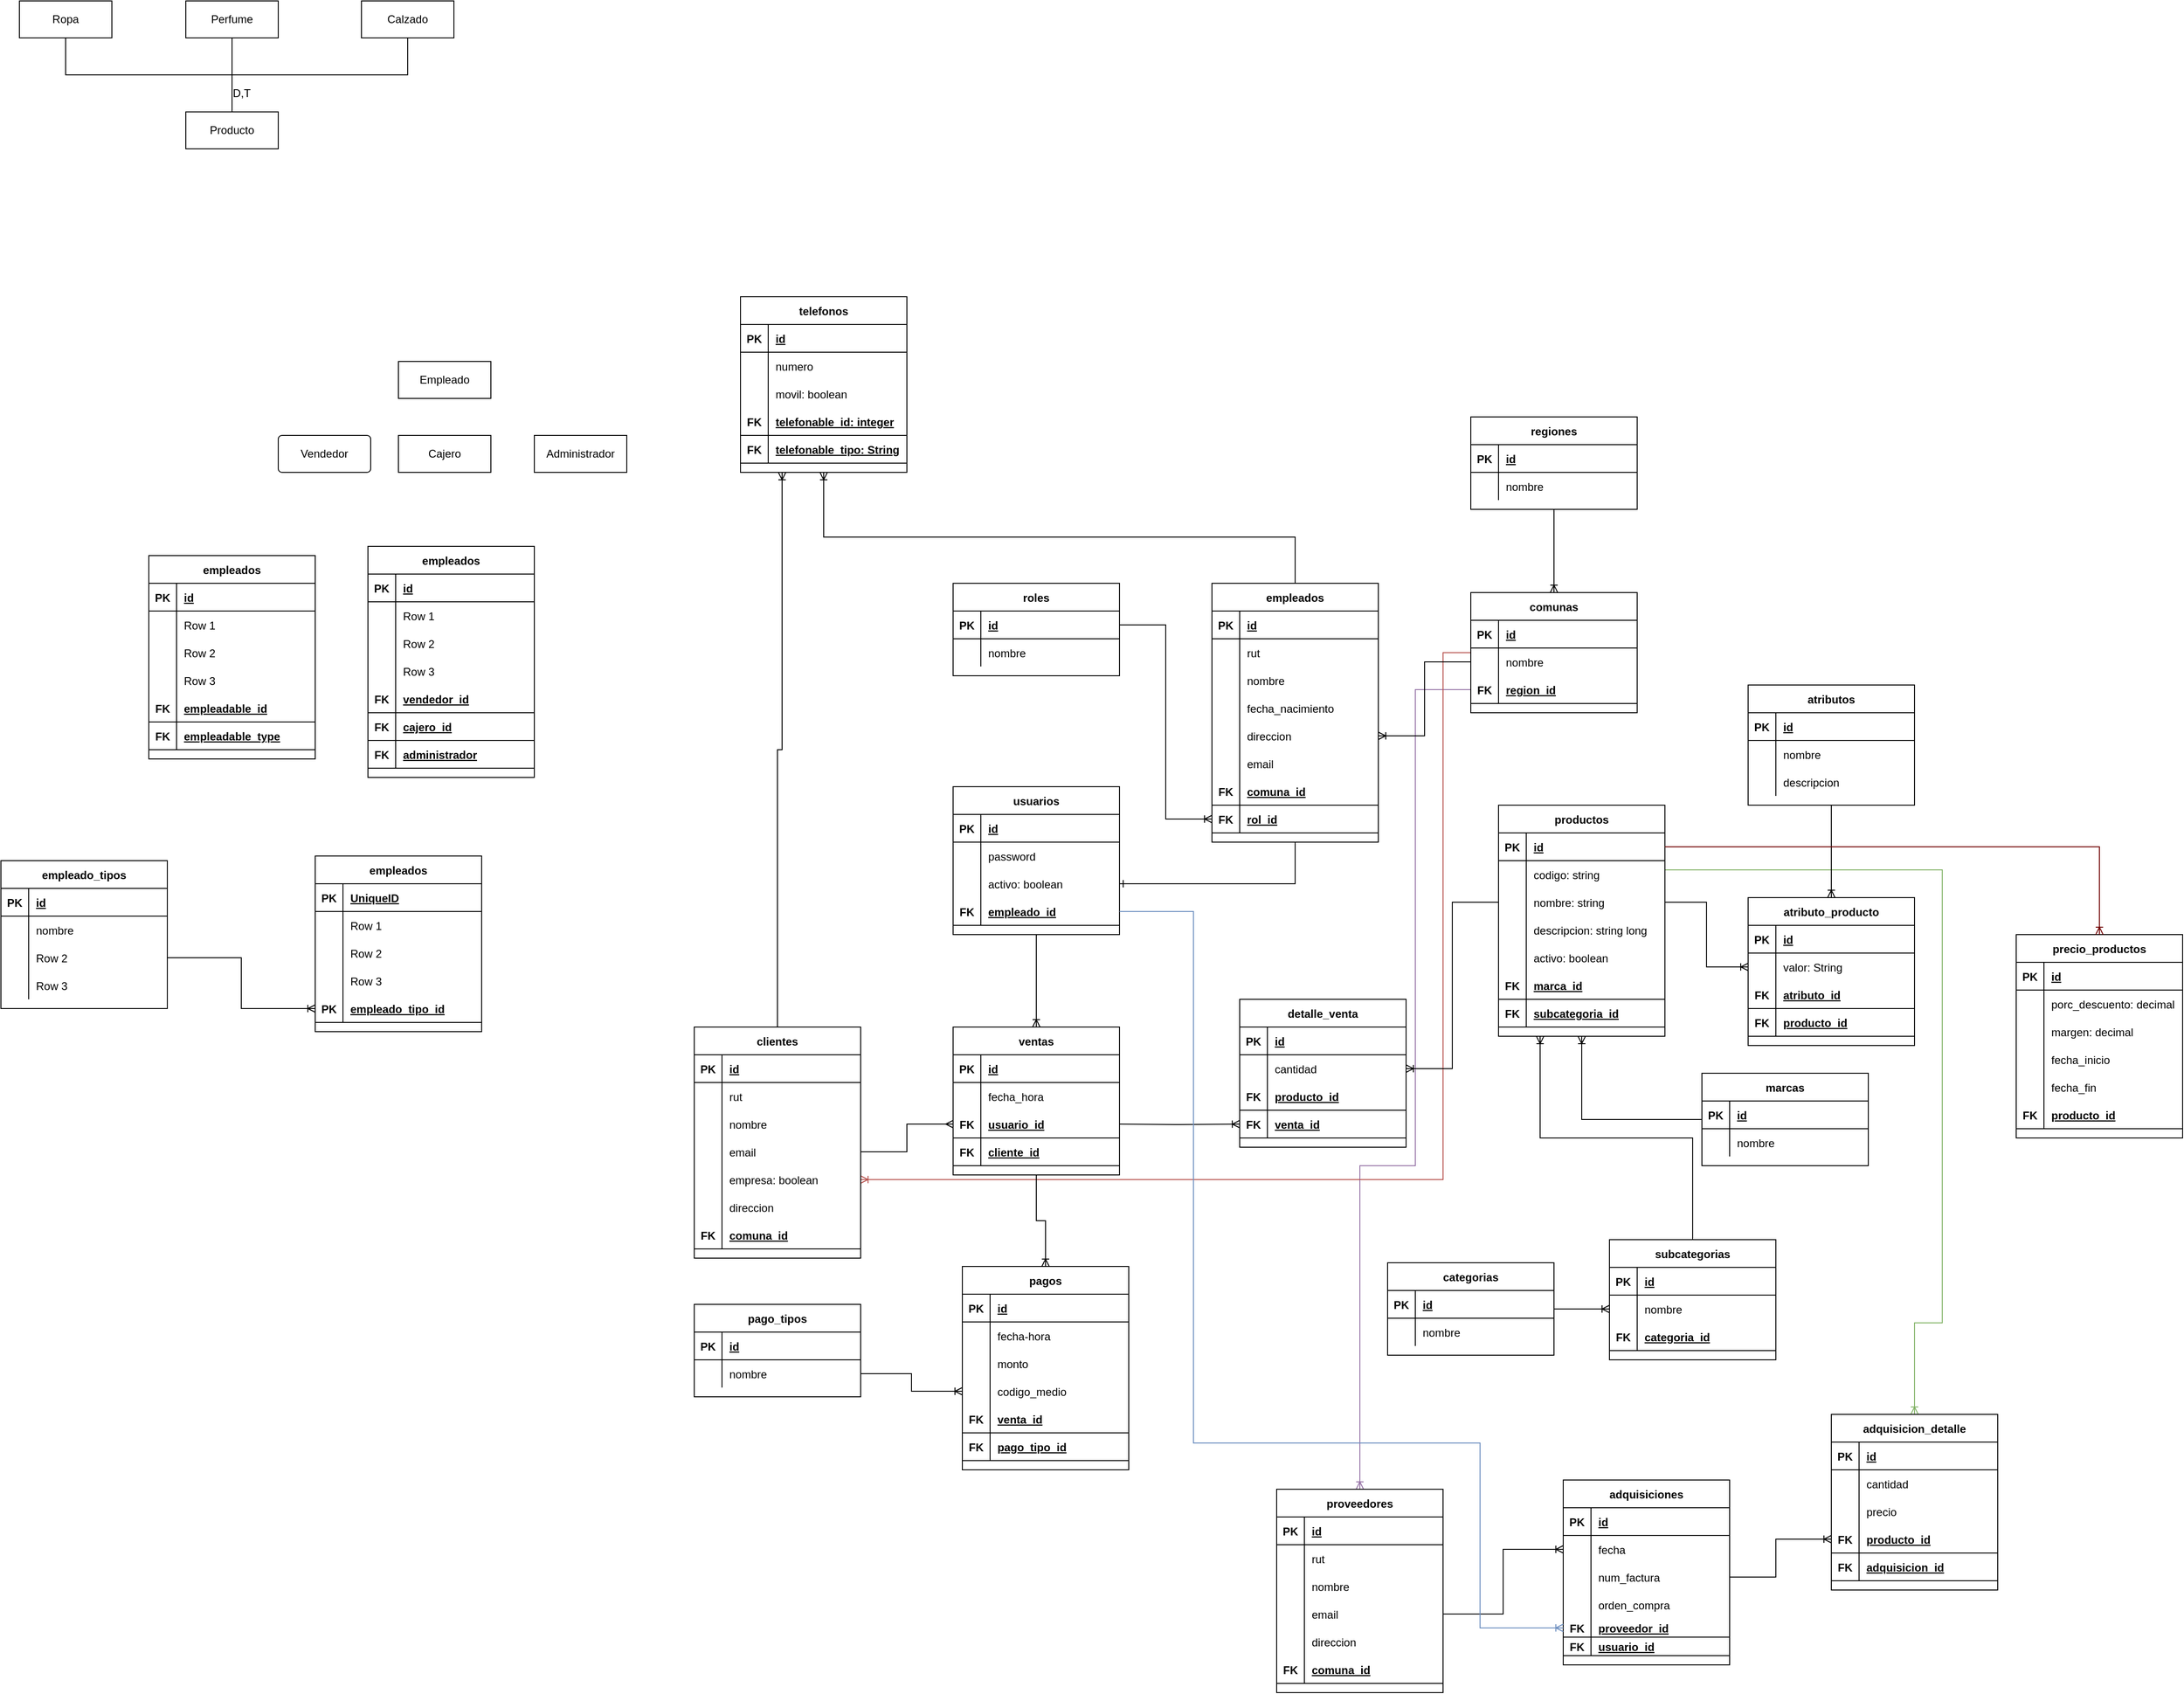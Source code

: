 <mxfile version="15.0.5" type="device"><diagram id="V5GZ5vQ9hNgz0MwTJQPn" name="Page-1"><mxGraphModel dx="2523" dy="1569" grid="1" gridSize="10" guides="1" tooltips="1" connect="1" arrows="1" fold="1" page="1" pageScale="1" pageWidth="827" pageHeight="1169" math="0" shadow="0"><root><mxCell id="0"/><mxCell id="1" parent="0"/><mxCell id="KdDRiFlvG7VKZHrz2bE4-1" value="roles" style="shape=table;startSize=30;container=1;collapsible=1;childLayout=tableLayout;fixedRows=1;rowLines=0;fontStyle=1;align=center;resizeLast=1;" vertex="1" parent="1"><mxGeometry x="40" y="270" width="180" height="100" as="geometry"/></mxCell><mxCell id="KdDRiFlvG7VKZHrz2bE4-2" value="" style="shape=partialRectangle;collapsible=0;dropTarget=0;pointerEvents=0;fillColor=none;top=0;left=0;bottom=1;right=0;points=[[0,0.5],[1,0.5]];portConstraint=eastwest;" vertex="1" parent="KdDRiFlvG7VKZHrz2bE4-1"><mxGeometry y="30" width="180" height="30" as="geometry"/></mxCell><mxCell id="KdDRiFlvG7VKZHrz2bE4-3" value="PK" style="shape=partialRectangle;connectable=0;fillColor=none;top=0;left=0;bottom=0;right=0;fontStyle=1;overflow=hidden;" vertex="1" parent="KdDRiFlvG7VKZHrz2bE4-2"><mxGeometry width="30" height="30" as="geometry"/></mxCell><mxCell id="KdDRiFlvG7VKZHrz2bE4-4" value="id" style="shape=partialRectangle;connectable=0;fillColor=none;top=0;left=0;bottom=0;right=0;align=left;spacingLeft=6;fontStyle=5;overflow=hidden;" vertex="1" parent="KdDRiFlvG7VKZHrz2bE4-2"><mxGeometry x="30" width="150" height="30" as="geometry"/></mxCell><mxCell id="KdDRiFlvG7VKZHrz2bE4-5" value="" style="shape=partialRectangle;collapsible=0;dropTarget=0;pointerEvents=0;fillColor=none;top=0;left=0;bottom=0;right=0;points=[[0,0.5],[1,0.5]];portConstraint=eastwest;" vertex="1" parent="KdDRiFlvG7VKZHrz2bE4-1"><mxGeometry y="60" width="180" height="30" as="geometry"/></mxCell><mxCell id="KdDRiFlvG7VKZHrz2bE4-6" value="" style="shape=partialRectangle;connectable=0;fillColor=none;top=0;left=0;bottom=0;right=0;editable=1;overflow=hidden;" vertex="1" parent="KdDRiFlvG7VKZHrz2bE4-5"><mxGeometry width="30" height="30" as="geometry"/></mxCell><mxCell id="KdDRiFlvG7VKZHrz2bE4-7" value="nombre" style="shape=partialRectangle;connectable=0;fillColor=none;top=0;left=0;bottom=0;right=0;align=left;spacingLeft=6;overflow=hidden;" vertex="1" parent="KdDRiFlvG7VKZHrz2bE4-5"><mxGeometry x="30" width="150" height="30" as="geometry"/></mxCell><mxCell id="KdDRiFlvG7VKZHrz2bE4-8" style="edgeStyle=orthogonalEdgeStyle;rounded=0;orthogonalLoop=1;jettySize=auto;html=1;entryX=1;entryY=0.5;entryDx=0;entryDy=0;endArrow=ERone;endFill=0;" edge="1" parent="1" source="KdDRiFlvG7VKZHrz2bE4-11" target="KdDRiFlvG7VKZHrz2bE4-65"><mxGeometry relative="1" as="geometry"/></mxCell><mxCell id="KdDRiFlvG7VKZHrz2bE4-9" style="edgeStyle=orthogonalEdgeStyle;rounded=0;orthogonalLoop=1;jettySize=auto;html=1;entryX=0.5;entryY=1;entryDx=0;entryDy=0;endArrow=ERoneToMany;endFill=0;" edge="1" parent="1" source="KdDRiFlvG7VKZHrz2bE4-11" target="KdDRiFlvG7VKZHrz2bE4-71"><mxGeometry relative="1" as="geometry"><Array as="points"><mxPoint x="410" y="220"/><mxPoint x="-100" y="220"/></Array></mxGeometry></mxCell><mxCell id="KdDRiFlvG7VKZHrz2bE4-10" style="edgeStyle=orthogonalEdgeStyle;rounded=0;orthogonalLoop=1;jettySize=auto;html=1;entryX=0.5;entryY=0;entryDx=0;entryDy=0;endArrow=ERoneToMany;endFill=0;fillColor=#e1d5e7;strokeColor=#9673a6;exitX=0;exitY=0.5;exitDx=0;exitDy=0;" edge="1" parent="1" source="KdDRiFlvG7VKZHrz2bE4-44" target="KdDRiFlvG7VKZHrz2bE4-317"><mxGeometry relative="1" as="geometry"><Array as="points"><mxPoint x="540" y="385"/><mxPoint x="540" y="900"/><mxPoint x="480" y="900"/></Array></mxGeometry></mxCell><mxCell id="KdDRiFlvG7VKZHrz2bE4-11" value="empleados" style="shape=table;startSize=30;container=1;collapsible=1;childLayout=tableLayout;fixedRows=1;rowLines=0;fontStyle=1;align=center;resizeLast=1;" vertex="1" parent="1"><mxGeometry x="320" y="270" width="180" height="280" as="geometry"/></mxCell><mxCell id="KdDRiFlvG7VKZHrz2bE4-12" value="" style="shape=partialRectangle;collapsible=0;dropTarget=0;pointerEvents=0;fillColor=none;top=0;left=0;bottom=1;right=0;points=[[0,0.5],[1,0.5]];portConstraint=eastwest;" vertex="1" parent="KdDRiFlvG7VKZHrz2bE4-11"><mxGeometry y="30" width="180" height="30" as="geometry"/></mxCell><mxCell id="KdDRiFlvG7VKZHrz2bE4-13" value="PK" style="shape=partialRectangle;connectable=0;fillColor=none;top=0;left=0;bottom=0;right=0;fontStyle=1;overflow=hidden;" vertex="1" parent="KdDRiFlvG7VKZHrz2bE4-12"><mxGeometry width="30" height="30" as="geometry"/></mxCell><mxCell id="KdDRiFlvG7VKZHrz2bE4-14" value="id" style="shape=partialRectangle;connectable=0;fillColor=none;top=0;left=0;bottom=0;right=0;align=left;spacingLeft=6;fontStyle=5;overflow=hidden;" vertex="1" parent="KdDRiFlvG7VKZHrz2bE4-12"><mxGeometry x="30" width="150" height="30" as="geometry"/></mxCell><mxCell id="KdDRiFlvG7VKZHrz2bE4-15" value="" style="shape=partialRectangle;collapsible=0;dropTarget=0;pointerEvents=0;fillColor=none;top=0;left=0;bottom=0;right=0;points=[[0,0.5],[1,0.5]];portConstraint=eastwest;" vertex="1" parent="KdDRiFlvG7VKZHrz2bE4-11"><mxGeometry y="60" width="180" height="30" as="geometry"/></mxCell><mxCell id="KdDRiFlvG7VKZHrz2bE4-16" value="" style="shape=partialRectangle;connectable=0;fillColor=none;top=0;left=0;bottom=0;right=0;editable=1;overflow=hidden;" vertex="1" parent="KdDRiFlvG7VKZHrz2bE4-15"><mxGeometry width="30" height="30" as="geometry"/></mxCell><mxCell id="KdDRiFlvG7VKZHrz2bE4-17" value="rut" style="shape=partialRectangle;connectable=0;fillColor=none;top=0;left=0;bottom=0;right=0;align=left;spacingLeft=6;overflow=hidden;" vertex="1" parent="KdDRiFlvG7VKZHrz2bE4-15"><mxGeometry x="30" width="150" height="30" as="geometry"/></mxCell><mxCell id="KdDRiFlvG7VKZHrz2bE4-18" value="" style="shape=partialRectangle;collapsible=0;dropTarget=0;pointerEvents=0;fillColor=none;top=0;left=0;bottom=0;right=0;points=[[0,0.5],[1,0.5]];portConstraint=eastwest;" vertex="1" parent="KdDRiFlvG7VKZHrz2bE4-11"><mxGeometry y="90" width="180" height="30" as="geometry"/></mxCell><mxCell id="KdDRiFlvG7VKZHrz2bE4-19" value="" style="shape=partialRectangle;connectable=0;fillColor=none;top=0;left=0;bottom=0;right=0;editable=1;overflow=hidden;" vertex="1" parent="KdDRiFlvG7VKZHrz2bE4-18"><mxGeometry width="30" height="30" as="geometry"/></mxCell><mxCell id="KdDRiFlvG7VKZHrz2bE4-20" value="nombre" style="shape=partialRectangle;connectable=0;fillColor=none;top=0;left=0;bottom=0;right=0;align=left;spacingLeft=6;overflow=hidden;" vertex="1" parent="KdDRiFlvG7VKZHrz2bE4-18"><mxGeometry x="30" width="150" height="30" as="geometry"/></mxCell><mxCell id="KdDRiFlvG7VKZHrz2bE4-21" value="" style="shape=partialRectangle;collapsible=0;dropTarget=0;pointerEvents=0;fillColor=none;top=0;left=0;bottom=0;right=0;points=[[0,0.5],[1,0.5]];portConstraint=eastwest;" vertex="1" parent="KdDRiFlvG7VKZHrz2bE4-11"><mxGeometry y="120" width="180" height="30" as="geometry"/></mxCell><mxCell id="KdDRiFlvG7VKZHrz2bE4-22" value="" style="shape=partialRectangle;connectable=0;fillColor=none;top=0;left=0;bottom=0;right=0;editable=1;overflow=hidden;" vertex="1" parent="KdDRiFlvG7VKZHrz2bE4-21"><mxGeometry width="30" height="30" as="geometry"/></mxCell><mxCell id="KdDRiFlvG7VKZHrz2bE4-23" value="fecha_nacimiento" style="shape=partialRectangle;connectable=0;fillColor=none;top=0;left=0;bottom=0;right=0;align=left;spacingLeft=6;overflow=hidden;" vertex="1" parent="KdDRiFlvG7VKZHrz2bE4-21"><mxGeometry x="30" width="150" height="30" as="geometry"/></mxCell><mxCell id="KdDRiFlvG7VKZHrz2bE4-24" value="" style="shape=partialRectangle;collapsible=0;dropTarget=0;pointerEvents=0;fillColor=none;top=0;left=0;bottom=0;right=0;points=[[0,0.5],[1,0.5]];portConstraint=eastwest;" vertex="1" parent="KdDRiFlvG7VKZHrz2bE4-11"><mxGeometry y="150" width="180" height="30" as="geometry"/></mxCell><mxCell id="KdDRiFlvG7VKZHrz2bE4-25" value="" style="shape=partialRectangle;connectable=0;fillColor=none;top=0;left=0;bottom=0;right=0;editable=1;overflow=hidden;" vertex="1" parent="KdDRiFlvG7VKZHrz2bE4-24"><mxGeometry width="30" height="30" as="geometry"/></mxCell><mxCell id="KdDRiFlvG7VKZHrz2bE4-26" value="direccion" style="shape=partialRectangle;connectable=0;fillColor=none;top=0;left=0;bottom=0;right=0;align=left;spacingLeft=6;overflow=hidden;" vertex="1" parent="KdDRiFlvG7VKZHrz2bE4-24"><mxGeometry x="30" width="150" height="30" as="geometry"/></mxCell><mxCell id="KdDRiFlvG7VKZHrz2bE4-27" value="" style="shape=partialRectangle;collapsible=0;dropTarget=0;pointerEvents=0;fillColor=none;top=0;left=0;bottom=0;right=0;points=[[0,0.5],[1,0.5]];portConstraint=eastwest;" vertex="1" parent="KdDRiFlvG7VKZHrz2bE4-11"><mxGeometry y="180" width="180" height="30" as="geometry"/></mxCell><mxCell id="KdDRiFlvG7VKZHrz2bE4-28" value="" style="shape=partialRectangle;connectable=0;fillColor=none;top=0;left=0;bottom=0;right=0;editable=1;overflow=hidden;" vertex="1" parent="KdDRiFlvG7VKZHrz2bE4-27"><mxGeometry width="30" height="30" as="geometry"/></mxCell><mxCell id="KdDRiFlvG7VKZHrz2bE4-29" value="email" style="shape=partialRectangle;connectable=0;fillColor=none;top=0;left=0;bottom=0;right=0;align=left;spacingLeft=6;overflow=hidden;" vertex="1" parent="KdDRiFlvG7VKZHrz2bE4-27"><mxGeometry x="30" width="150" height="30" as="geometry"/></mxCell><mxCell id="KdDRiFlvG7VKZHrz2bE4-30" value="" style="shape=partialRectangle;collapsible=0;dropTarget=0;pointerEvents=0;fillColor=none;top=0;left=0;bottom=1;right=0;points=[[0,0.5],[1,0.5]];portConstraint=eastwest;" vertex="1" parent="KdDRiFlvG7VKZHrz2bE4-11"><mxGeometry y="210" width="180" height="30" as="geometry"/></mxCell><mxCell id="KdDRiFlvG7VKZHrz2bE4-31" value="FK" style="shape=partialRectangle;connectable=0;fillColor=none;top=0;left=0;bottom=0;right=0;fontStyle=1;overflow=hidden;" vertex="1" parent="KdDRiFlvG7VKZHrz2bE4-30"><mxGeometry width="30" height="30" as="geometry"/></mxCell><mxCell id="KdDRiFlvG7VKZHrz2bE4-32" value="comuna_id" style="shape=partialRectangle;connectable=0;fillColor=none;top=0;left=0;bottom=0;right=0;align=left;spacingLeft=6;fontStyle=5;overflow=hidden;" vertex="1" parent="KdDRiFlvG7VKZHrz2bE4-30"><mxGeometry x="30" width="150" height="30" as="geometry"/></mxCell><mxCell id="KdDRiFlvG7VKZHrz2bE4-33" value="" style="shape=partialRectangle;collapsible=0;dropTarget=0;pointerEvents=0;fillColor=none;top=0;left=0;bottom=1;right=0;points=[[0,0.5],[1,0.5]];portConstraint=eastwest;" vertex="1" parent="KdDRiFlvG7VKZHrz2bE4-11"><mxGeometry y="240" width="180" height="30" as="geometry"/></mxCell><mxCell id="KdDRiFlvG7VKZHrz2bE4-34" value="FK" style="shape=partialRectangle;connectable=0;fillColor=none;top=0;left=0;bottom=0;right=0;fontStyle=1;overflow=hidden;" vertex="1" parent="KdDRiFlvG7VKZHrz2bE4-33"><mxGeometry width="30" height="30" as="geometry"/></mxCell><mxCell id="KdDRiFlvG7VKZHrz2bE4-35" value="rol_id" style="shape=partialRectangle;connectable=0;fillColor=none;top=0;left=0;bottom=0;right=0;align=left;spacingLeft=6;fontStyle=5;overflow=hidden;" vertex="1" parent="KdDRiFlvG7VKZHrz2bE4-33"><mxGeometry x="30" width="150" height="30" as="geometry"/></mxCell><mxCell id="KdDRiFlvG7VKZHrz2bE4-36" style="edgeStyle=orthogonalEdgeStyle;rounded=0;orthogonalLoop=1;jettySize=auto;html=1;entryX=1;entryY=0.5;entryDx=0;entryDy=0;endArrow=ERoneToMany;endFill=0;fillColor=#f8cecc;strokeColor=#b85450;" edge="1" parent="1" source="KdDRiFlvG7VKZHrz2bE4-37" target="KdDRiFlvG7VKZHrz2bE4-205"><mxGeometry relative="1" as="geometry"><Array as="points"><mxPoint x="570" y="345"/><mxPoint x="570" y="915"/></Array></mxGeometry></mxCell><mxCell id="KdDRiFlvG7VKZHrz2bE4-37" value="comunas" style="shape=table;startSize=30;container=1;collapsible=1;childLayout=tableLayout;fixedRows=1;rowLines=0;fontStyle=1;align=center;resizeLast=1;" vertex="1" parent="1"><mxGeometry x="600" y="280" width="180" height="130" as="geometry"/></mxCell><mxCell id="KdDRiFlvG7VKZHrz2bE4-38" value="" style="shape=partialRectangle;collapsible=0;dropTarget=0;pointerEvents=0;fillColor=none;top=0;left=0;bottom=1;right=0;points=[[0,0.5],[1,0.5]];portConstraint=eastwest;" vertex="1" parent="KdDRiFlvG7VKZHrz2bE4-37"><mxGeometry y="30" width="180" height="30" as="geometry"/></mxCell><mxCell id="KdDRiFlvG7VKZHrz2bE4-39" value="PK" style="shape=partialRectangle;connectable=0;fillColor=none;top=0;left=0;bottom=0;right=0;fontStyle=1;overflow=hidden;" vertex="1" parent="KdDRiFlvG7VKZHrz2bE4-38"><mxGeometry width="30" height="30" as="geometry"/></mxCell><mxCell id="KdDRiFlvG7VKZHrz2bE4-40" value="id" style="shape=partialRectangle;connectable=0;fillColor=none;top=0;left=0;bottom=0;right=0;align=left;spacingLeft=6;fontStyle=5;overflow=hidden;" vertex="1" parent="KdDRiFlvG7VKZHrz2bE4-38"><mxGeometry x="30" width="150" height="30" as="geometry"/></mxCell><mxCell id="KdDRiFlvG7VKZHrz2bE4-41" value="" style="shape=partialRectangle;collapsible=0;dropTarget=0;pointerEvents=0;fillColor=none;top=0;left=0;bottom=0;right=0;points=[[0,0.5],[1,0.5]];portConstraint=eastwest;" vertex="1" parent="KdDRiFlvG7VKZHrz2bE4-37"><mxGeometry y="60" width="180" height="30" as="geometry"/></mxCell><mxCell id="KdDRiFlvG7VKZHrz2bE4-42" value="" style="shape=partialRectangle;connectable=0;fillColor=none;top=0;left=0;bottom=0;right=0;editable=1;overflow=hidden;" vertex="1" parent="KdDRiFlvG7VKZHrz2bE4-41"><mxGeometry width="30" height="30" as="geometry"/></mxCell><mxCell id="KdDRiFlvG7VKZHrz2bE4-43" value="nombre" style="shape=partialRectangle;connectable=0;fillColor=none;top=0;left=0;bottom=0;right=0;align=left;spacingLeft=6;overflow=hidden;" vertex="1" parent="KdDRiFlvG7VKZHrz2bE4-41"><mxGeometry x="30" width="150" height="30" as="geometry"/></mxCell><mxCell id="KdDRiFlvG7VKZHrz2bE4-44" value="" style="shape=partialRectangle;collapsible=0;dropTarget=0;pointerEvents=0;fillColor=none;top=0;left=0;bottom=1;right=0;points=[[0,0.5],[1,0.5]];portConstraint=eastwest;" vertex="1" parent="KdDRiFlvG7VKZHrz2bE4-37"><mxGeometry y="90" width="180" height="30" as="geometry"/></mxCell><mxCell id="KdDRiFlvG7VKZHrz2bE4-45" value="FK" style="shape=partialRectangle;connectable=0;fillColor=none;top=0;left=0;bottom=0;right=0;fontStyle=1;overflow=hidden;" vertex="1" parent="KdDRiFlvG7VKZHrz2bE4-44"><mxGeometry width="30" height="30" as="geometry"/></mxCell><mxCell id="KdDRiFlvG7VKZHrz2bE4-46" value="region_id" style="shape=partialRectangle;connectable=0;fillColor=none;top=0;left=0;bottom=0;right=0;align=left;spacingLeft=6;fontStyle=5;overflow=hidden;" vertex="1" parent="KdDRiFlvG7VKZHrz2bE4-44"><mxGeometry x="30" width="150" height="30" as="geometry"/></mxCell><mxCell id="KdDRiFlvG7VKZHrz2bE4-47" style="edgeStyle=orthogonalEdgeStyle;rounded=0;orthogonalLoop=1;jettySize=auto;html=1;entryX=1;entryY=0.5;entryDx=0;entryDy=0;endArrow=ERoneToMany;endFill=0;" edge="1" parent="1" source="KdDRiFlvG7VKZHrz2bE4-41" target="KdDRiFlvG7VKZHrz2bE4-24"><mxGeometry relative="1" as="geometry"/></mxCell><mxCell id="KdDRiFlvG7VKZHrz2bE4-48" style="edgeStyle=orthogonalEdgeStyle;rounded=0;orthogonalLoop=1;jettySize=auto;html=1;entryX=0.5;entryY=0;entryDx=0;entryDy=0;endArrow=ERoneToMany;endFill=0;" edge="1" parent="1" source="KdDRiFlvG7VKZHrz2bE4-49" target="KdDRiFlvG7VKZHrz2bE4-37"><mxGeometry relative="1" as="geometry"/></mxCell><mxCell id="KdDRiFlvG7VKZHrz2bE4-49" value="regiones" style="shape=table;startSize=30;container=1;collapsible=1;childLayout=tableLayout;fixedRows=1;rowLines=0;fontStyle=1;align=center;resizeLast=1;" vertex="1" parent="1"><mxGeometry x="600" y="90" width="180" height="100" as="geometry"/></mxCell><mxCell id="KdDRiFlvG7VKZHrz2bE4-50" value="" style="shape=partialRectangle;collapsible=0;dropTarget=0;pointerEvents=0;fillColor=none;top=0;left=0;bottom=1;right=0;points=[[0,0.5],[1,0.5]];portConstraint=eastwest;" vertex="1" parent="KdDRiFlvG7VKZHrz2bE4-49"><mxGeometry y="30" width="180" height="30" as="geometry"/></mxCell><mxCell id="KdDRiFlvG7VKZHrz2bE4-51" value="PK" style="shape=partialRectangle;connectable=0;fillColor=none;top=0;left=0;bottom=0;right=0;fontStyle=1;overflow=hidden;" vertex="1" parent="KdDRiFlvG7VKZHrz2bE4-50"><mxGeometry width="30" height="30" as="geometry"/></mxCell><mxCell id="KdDRiFlvG7VKZHrz2bE4-52" value="id" style="shape=partialRectangle;connectable=0;fillColor=none;top=0;left=0;bottom=0;right=0;align=left;spacingLeft=6;fontStyle=5;overflow=hidden;" vertex="1" parent="KdDRiFlvG7VKZHrz2bE4-50"><mxGeometry x="30" width="150" height="30" as="geometry"/></mxCell><mxCell id="KdDRiFlvG7VKZHrz2bE4-53" value="" style="shape=partialRectangle;collapsible=0;dropTarget=0;pointerEvents=0;fillColor=none;top=0;left=0;bottom=0;right=0;points=[[0,0.5],[1,0.5]];portConstraint=eastwest;" vertex="1" parent="KdDRiFlvG7VKZHrz2bE4-49"><mxGeometry y="60" width="180" height="30" as="geometry"/></mxCell><mxCell id="KdDRiFlvG7VKZHrz2bE4-54" value="" style="shape=partialRectangle;connectable=0;fillColor=none;top=0;left=0;bottom=0;right=0;editable=1;overflow=hidden;" vertex="1" parent="KdDRiFlvG7VKZHrz2bE4-53"><mxGeometry width="30" height="30" as="geometry"/></mxCell><mxCell id="KdDRiFlvG7VKZHrz2bE4-55" value="nombre" style="shape=partialRectangle;connectable=0;fillColor=none;top=0;left=0;bottom=0;right=0;align=left;spacingLeft=6;overflow=hidden;" vertex="1" parent="KdDRiFlvG7VKZHrz2bE4-53"><mxGeometry x="30" width="150" height="30" as="geometry"/></mxCell><mxCell id="KdDRiFlvG7VKZHrz2bE4-56" style="edgeStyle=orthogonalEdgeStyle;rounded=0;orthogonalLoop=1;jettySize=auto;html=1;entryX=0;entryY=0.5;entryDx=0;entryDy=0;endArrow=ERoneToMany;endFill=0;" edge="1" parent="1" source="KdDRiFlvG7VKZHrz2bE4-2" target="KdDRiFlvG7VKZHrz2bE4-33"><mxGeometry relative="1" as="geometry"/></mxCell><mxCell id="KdDRiFlvG7VKZHrz2bE4-57" style="edgeStyle=orthogonalEdgeStyle;rounded=0;orthogonalLoop=1;jettySize=auto;html=1;endArrow=ERoneToMany;endFill=0;" edge="1" parent="1" source="KdDRiFlvG7VKZHrz2bE4-58" target="KdDRiFlvG7VKZHrz2bE4-163"><mxGeometry relative="1" as="geometry"/></mxCell><mxCell id="KdDRiFlvG7VKZHrz2bE4-58" value="usuarios" style="shape=table;startSize=30;container=1;collapsible=1;childLayout=tableLayout;fixedRows=1;rowLines=0;fontStyle=1;align=center;resizeLast=1;" vertex="1" parent="1"><mxGeometry x="40" y="490" width="180" height="160" as="geometry"/></mxCell><mxCell id="KdDRiFlvG7VKZHrz2bE4-59" value="" style="shape=partialRectangle;collapsible=0;dropTarget=0;pointerEvents=0;fillColor=none;top=0;left=0;bottom=1;right=0;points=[[0,0.5],[1,0.5]];portConstraint=eastwest;" vertex="1" parent="KdDRiFlvG7VKZHrz2bE4-58"><mxGeometry y="30" width="180" height="30" as="geometry"/></mxCell><mxCell id="KdDRiFlvG7VKZHrz2bE4-60" value="PK" style="shape=partialRectangle;connectable=0;fillColor=none;top=0;left=0;bottom=0;right=0;fontStyle=1;overflow=hidden;" vertex="1" parent="KdDRiFlvG7VKZHrz2bE4-59"><mxGeometry width="30" height="30" as="geometry"/></mxCell><mxCell id="KdDRiFlvG7VKZHrz2bE4-61" value="id" style="shape=partialRectangle;connectable=0;fillColor=none;top=0;left=0;bottom=0;right=0;align=left;spacingLeft=6;fontStyle=5;overflow=hidden;" vertex="1" parent="KdDRiFlvG7VKZHrz2bE4-59"><mxGeometry x="30" width="150" height="30" as="geometry"/></mxCell><mxCell id="KdDRiFlvG7VKZHrz2bE4-62" value="" style="shape=partialRectangle;collapsible=0;dropTarget=0;pointerEvents=0;fillColor=none;top=0;left=0;bottom=0;right=0;points=[[0,0.5],[1,0.5]];portConstraint=eastwest;" vertex="1" parent="KdDRiFlvG7VKZHrz2bE4-58"><mxGeometry y="60" width="180" height="30" as="geometry"/></mxCell><mxCell id="KdDRiFlvG7VKZHrz2bE4-63" value="" style="shape=partialRectangle;connectable=0;fillColor=none;top=0;left=0;bottom=0;right=0;editable=1;overflow=hidden;" vertex="1" parent="KdDRiFlvG7VKZHrz2bE4-62"><mxGeometry width="30" height="30" as="geometry"/></mxCell><mxCell id="KdDRiFlvG7VKZHrz2bE4-64" value="password" style="shape=partialRectangle;connectable=0;fillColor=none;top=0;left=0;bottom=0;right=0;align=left;spacingLeft=6;overflow=hidden;" vertex="1" parent="KdDRiFlvG7VKZHrz2bE4-62"><mxGeometry x="30" width="150" height="30" as="geometry"/></mxCell><mxCell id="KdDRiFlvG7VKZHrz2bE4-65" value="" style="shape=partialRectangle;collapsible=0;dropTarget=0;pointerEvents=0;fillColor=none;top=0;left=0;bottom=0;right=0;points=[[0,0.5],[1,0.5]];portConstraint=eastwest;" vertex="1" parent="KdDRiFlvG7VKZHrz2bE4-58"><mxGeometry y="90" width="180" height="30" as="geometry"/></mxCell><mxCell id="KdDRiFlvG7VKZHrz2bE4-66" value="" style="shape=partialRectangle;connectable=0;fillColor=none;top=0;left=0;bottom=0;right=0;editable=1;overflow=hidden;" vertex="1" parent="KdDRiFlvG7VKZHrz2bE4-65"><mxGeometry width="30" height="30" as="geometry"/></mxCell><mxCell id="KdDRiFlvG7VKZHrz2bE4-67" value="activo: boolean" style="shape=partialRectangle;connectable=0;fillColor=none;top=0;left=0;bottom=0;right=0;align=left;spacingLeft=6;overflow=hidden;" vertex="1" parent="KdDRiFlvG7VKZHrz2bE4-65"><mxGeometry x="30" width="150" height="30" as="geometry"/></mxCell><mxCell id="KdDRiFlvG7VKZHrz2bE4-68" value="" style="shape=partialRectangle;collapsible=0;dropTarget=0;pointerEvents=0;fillColor=none;top=0;left=0;bottom=1;right=0;points=[[0,0.5],[1,0.5]];portConstraint=eastwest;" vertex="1" parent="KdDRiFlvG7VKZHrz2bE4-58"><mxGeometry y="120" width="180" height="30" as="geometry"/></mxCell><mxCell id="KdDRiFlvG7VKZHrz2bE4-69" value="FK" style="shape=partialRectangle;connectable=0;fillColor=none;top=0;left=0;bottom=0;right=0;fontStyle=1;overflow=hidden;" vertex="1" parent="KdDRiFlvG7VKZHrz2bE4-68"><mxGeometry width="30" height="30" as="geometry"/></mxCell><mxCell id="KdDRiFlvG7VKZHrz2bE4-70" value="empleado_id" style="shape=partialRectangle;connectable=0;fillColor=none;top=0;left=0;bottom=0;right=0;align=left;spacingLeft=6;fontStyle=5;overflow=hidden;" vertex="1" parent="KdDRiFlvG7VKZHrz2bE4-68"><mxGeometry x="30" width="150" height="30" as="geometry"/></mxCell><mxCell id="KdDRiFlvG7VKZHrz2bE4-71" value="telefonos" style="shape=table;startSize=30;container=1;collapsible=1;childLayout=tableLayout;fixedRows=1;rowLines=0;fontStyle=1;align=center;resizeLast=1;" vertex="1" parent="1"><mxGeometry x="-190" y="-40" width="180" height="190" as="geometry"/></mxCell><mxCell id="KdDRiFlvG7VKZHrz2bE4-72" value="" style="shape=partialRectangle;collapsible=0;dropTarget=0;pointerEvents=0;fillColor=none;top=0;left=0;bottom=1;right=0;points=[[0,0.5],[1,0.5]];portConstraint=eastwest;" vertex="1" parent="KdDRiFlvG7VKZHrz2bE4-71"><mxGeometry y="30" width="180" height="30" as="geometry"/></mxCell><mxCell id="KdDRiFlvG7VKZHrz2bE4-73" value="PK" style="shape=partialRectangle;connectable=0;fillColor=none;top=0;left=0;bottom=0;right=0;fontStyle=1;overflow=hidden;" vertex="1" parent="KdDRiFlvG7VKZHrz2bE4-72"><mxGeometry width="30" height="30" as="geometry"/></mxCell><mxCell id="KdDRiFlvG7VKZHrz2bE4-74" value="id" style="shape=partialRectangle;connectable=0;fillColor=none;top=0;left=0;bottom=0;right=0;align=left;spacingLeft=6;fontStyle=5;overflow=hidden;" vertex="1" parent="KdDRiFlvG7VKZHrz2bE4-72"><mxGeometry x="30" width="150" height="30" as="geometry"/></mxCell><mxCell id="KdDRiFlvG7VKZHrz2bE4-75" value="" style="shape=partialRectangle;collapsible=0;dropTarget=0;pointerEvents=0;fillColor=none;top=0;left=0;bottom=0;right=0;points=[[0,0.5],[1,0.5]];portConstraint=eastwest;" vertex="1" parent="KdDRiFlvG7VKZHrz2bE4-71"><mxGeometry y="60" width="180" height="30" as="geometry"/></mxCell><mxCell id="KdDRiFlvG7VKZHrz2bE4-76" value="" style="shape=partialRectangle;connectable=0;fillColor=none;top=0;left=0;bottom=0;right=0;editable=1;overflow=hidden;" vertex="1" parent="KdDRiFlvG7VKZHrz2bE4-75"><mxGeometry width="30" height="30" as="geometry"/></mxCell><mxCell id="KdDRiFlvG7VKZHrz2bE4-77" value="numero" style="shape=partialRectangle;connectable=0;fillColor=none;top=0;left=0;bottom=0;right=0;align=left;spacingLeft=6;overflow=hidden;" vertex="1" parent="KdDRiFlvG7VKZHrz2bE4-75"><mxGeometry x="30" width="150" height="30" as="geometry"/></mxCell><mxCell id="KdDRiFlvG7VKZHrz2bE4-78" value="" style="shape=partialRectangle;collapsible=0;dropTarget=0;pointerEvents=0;fillColor=none;top=0;left=0;bottom=0;right=0;points=[[0,0.5],[1,0.5]];portConstraint=eastwest;" vertex="1" parent="KdDRiFlvG7VKZHrz2bE4-71"><mxGeometry y="90" width="180" height="30" as="geometry"/></mxCell><mxCell id="KdDRiFlvG7VKZHrz2bE4-79" value="" style="shape=partialRectangle;connectable=0;fillColor=none;top=0;left=0;bottom=0;right=0;editable=1;overflow=hidden;" vertex="1" parent="KdDRiFlvG7VKZHrz2bE4-78"><mxGeometry width="30" height="30" as="geometry"/></mxCell><mxCell id="KdDRiFlvG7VKZHrz2bE4-80" value="movil: boolean" style="shape=partialRectangle;connectable=0;fillColor=none;top=0;left=0;bottom=0;right=0;align=left;spacingLeft=6;overflow=hidden;" vertex="1" parent="KdDRiFlvG7VKZHrz2bE4-78"><mxGeometry x="30" width="150" height="30" as="geometry"/></mxCell><mxCell id="KdDRiFlvG7VKZHrz2bE4-81" value="" style="shape=partialRectangle;collapsible=0;dropTarget=0;pointerEvents=0;fillColor=none;top=0;left=0;bottom=1;right=0;points=[[0,0.5],[1,0.5]];portConstraint=eastwest;" vertex="1" parent="KdDRiFlvG7VKZHrz2bE4-71"><mxGeometry y="120" width="180" height="30" as="geometry"/></mxCell><mxCell id="KdDRiFlvG7VKZHrz2bE4-82" value="FK" style="shape=partialRectangle;connectable=0;fillColor=none;top=0;left=0;bottom=0;right=0;fontStyle=1;overflow=hidden;" vertex="1" parent="KdDRiFlvG7VKZHrz2bE4-81"><mxGeometry width="30" height="30" as="geometry"/></mxCell><mxCell id="KdDRiFlvG7VKZHrz2bE4-83" value="telefonable_id: integer" style="shape=partialRectangle;connectable=0;fillColor=none;top=0;left=0;bottom=0;right=0;align=left;spacingLeft=6;fontStyle=5;overflow=hidden;" vertex="1" parent="KdDRiFlvG7VKZHrz2bE4-81"><mxGeometry x="30" width="150" height="30" as="geometry"/></mxCell><mxCell id="KdDRiFlvG7VKZHrz2bE4-84" value="" style="shape=partialRectangle;collapsible=0;dropTarget=0;pointerEvents=0;fillColor=none;top=0;left=0;bottom=1;right=0;points=[[0,0.5],[1,0.5]];portConstraint=eastwest;" vertex="1" parent="KdDRiFlvG7VKZHrz2bE4-71"><mxGeometry y="150" width="180" height="30" as="geometry"/></mxCell><mxCell id="KdDRiFlvG7VKZHrz2bE4-85" value="FK" style="shape=partialRectangle;connectable=0;fillColor=none;top=0;left=0;bottom=0;right=0;fontStyle=1;overflow=hidden;" vertex="1" parent="KdDRiFlvG7VKZHrz2bE4-84"><mxGeometry width="30" height="30" as="geometry"/></mxCell><mxCell id="KdDRiFlvG7VKZHrz2bE4-86" value="telefonable_tipo: String" style="shape=partialRectangle;connectable=0;fillColor=none;top=0;left=0;bottom=0;right=0;align=left;spacingLeft=6;fontStyle=5;overflow=hidden;" vertex="1" parent="KdDRiFlvG7VKZHrz2bE4-84"><mxGeometry x="30" width="150" height="30" as="geometry"/></mxCell><mxCell id="KdDRiFlvG7VKZHrz2bE4-87" style="edgeStyle=orthogonalEdgeStyle;rounded=0;orthogonalLoop=1;jettySize=auto;html=1;entryX=0.5;entryY=0;entryDx=0;entryDy=0;endArrow=ERoneToMany;endFill=0;fillColor=#d5e8d4;strokeColor=#82b366;" edge="1" parent="1" source="KdDRiFlvG7VKZHrz2bE4-88" target="KdDRiFlvG7VKZHrz2bE4-357"><mxGeometry relative="1" as="geometry"><Array as="points"><mxPoint x="1110" y="580"/><mxPoint x="1110" y="1070"/><mxPoint x="1080" y="1070"/></Array></mxGeometry></mxCell><mxCell id="KdDRiFlvG7VKZHrz2bE4-88" value="productos" style="shape=table;startSize=30;container=1;collapsible=1;childLayout=tableLayout;fixedRows=1;rowLines=0;fontStyle=1;align=center;resizeLast=1;" vertex="1" parent="1"><mxGeometry x="630" y="510" width="180" height="250" as="geometry"/></mxCell><mxCell id="KdDRiFlvG7VKZHrz2bE4-89" value="" style="shape=partialRectangle;collapsible=0;dropTarget=0;pointerEvents=0;fillColor=none;top=0;left=0;bottom=1;right=0;points=[[0,0.5],[1,0.5]];portConstraint=eastwest;" vertex="1" parent="KdDRiFlvG7VKZHrz2bE4-88"><mxGeometry y="30" width="180" height="30" as="geometry"/></mxCell><mxCell id="KdDRiFlvG7VKZHrz2bE4-90" value="PK" style="shape=partialRectangle;connectable=0;fillColor=none;top=0;left=0;bottom=0;right=0;fontStyle=1;overflow=hidden;" vertex="1" parent="KdDRiFlvG7VKZHrz2bE4-89"><mxGeometry width="30" height="30" as="geometry"/></mxCell><mxCell id="KdDRiFlvG7VKZHrz2bE4-91" value="id" style="shape=partialRectangle;connectable=0;fillColor=none;top=0;left=0;bottom=0;right=0;align=left;spacingLeft=6;fontStyle=5;overflow=hidden;" vertex="1" parent="KdDRiFlvG7VKZHrz2bE4-89"><mxGeometry x="30" width="150" height="30" as="geometry"/></mxCell><mxCell id="KdDRiFlvG7VKZHrz2bE4-92" value="" style="shape=partialRectangle;collapsible=0;dropTarget=0;pointerEvents=0;fillColor=none;top=0;left=0;bottom=0;right=0;points=[[0,0.5],[1,0.5]];portConstraint=eastwest;" vertex="1" parent="KdDRiFlvG7VKZHrz2bE4-88"><mxGeometry y="60" width="180" height="30" as="geometry"/></mxCell><mxCell id="KdDRiFlvG7VKZHrz2bE4-93" value="" style="shape=partialRectangle;connectable=0;fillColor=none;top=0;left=0;bottom=0;right=0;editable=1;overflow=hidden;" vertex="1" parent="KdDRiFlvG7VKZHrz2bE4-92"><mxGeometry width="30" height="30" as="geometry"/></mxCell><mxCell id="KdDRiFlvG7VKZHrz2bE4-94" value="codigo: string" style="shape=partialRectangle;connectable=0;fillColor=none;top=0;left=0;bottom=0;right=0;align=left;spacingLeft=6;overflow=hidden;" vertex="1" parent="KdDRiFlvG7VKZHrz2bE4-92"><mxGeometry x="30" width="150" height="30" as="geometry"/></mxCell><mxCell id="KdDRiFlvG7VKZHrz2bE4-95" value="" style="shape=partialRectangle;collapsible=0;dropTarget=0;pointerEvents=0;fillColor=none;top=0;left=0;bottom=0;right=0;points=[[0,0.5],[1,0.5]];portConstraint=eastwest;" vertex="1" parent="KdDRiFlvG7VKZHrz2bE4-88"><mxGeometry y="90" width="180" height="30" as="geometry"/></mxCell><mxCell id="KdDRiFlvG7VKZHrz2bE4-96" value="" style="shape=partialRectangle;connectable=0;fillColor=none;top=0;left=0;bottom=0;right=0;editable=1;overflow=hidden;" vertex="1" parent="KdDRiFlvG7VKZHrz2bE4-95"><mxGeometry width="30" height="30" as="geometry"/></mxCell><mxCell id="KdDRiFlvG7VKZHrz2bE4-97" value="nombre: string" style="shape=partialRectangle;connectable=0;fillColor=none;top=0;left=0;bottom=0;right=0;align=left;spacingLeft=6;overflow=hidden;" vertex="1" parent="KdDRiFlvG7VKZHrz2bE4-95"><mxGeometry x="30" width="150" height="30" as="geometry"/></mxCell><mxCell id="KdDRiFlvG7VKZHrz2bE4-98" value="" style="shape=partialRectangle;collapsible=0;dropTarget=0;pointerEvents=0;fillColor=none;top=0;left=0;bottom=0;right=0;points=[[0,0.5],[1,0.5]];portConstraint=eastwest;" vertex="1" parent="KdDRiFlvG7VKZHrz2bE4-88"><mxGeometry y="120" width="180" height="30" as="geometry"/></mxCell><mxCell id="KdDRiFlvG7VKZHrz2bE4-99" value="" style="shape=partialRectangle;connectable=0;fillColor=none;top=0;left=0;bottom=0;right=0;editable=1;overflow=hidden;" vertex="1" parent="KdDRiFlvG7VKZHrz2bE4-98"><mxGeometry width="30" height="30" as="geometry"/></mxCell><mxCell id="KdDRiFlvG7VKZHrz2bE4-100" value="descripcion: string long" style="shape=partialRectangle;connectable=0;fillColor=none;top=0;left=0;bottom=0;right=0;align=left;spacingLeft=6;overflow=hidden;" vertex="1" parent="KdDRiFlvG7VKZHrz2bE4-98"><mxGeometry x="30" width="150" height="30" as="geometry"/></mxCell><mxCell id="KdDRiFlvG7VKZHrz2bE4-101" value="" style="shape=partialRectangle;collapsible=0;dropTarget=0;pointerEvents=0;fillColor=none;top=0;left=0;bottom=0;right=0;points=[[0,0.5],[1,0.5]];portConstraint=eastwest;" vertex="1" parent="KdDRiFlvG7VKZHrz2bE4-88"><mxGeometry y="150" width="180" height="30" as="geometry"/></mxCell><mxCell id="KdDRiFlvG7VKZHrz2bE4-102" value="" style="shape=partialRectangle;connectable=0;fillColor=none;top=0;left=0;bottom=0;right=0;editable=1;overflow=hidden;" vertex="1" parent="KdDRiFlvG7VKZHrz2bE4-101"><mxGeometry width="30" height="30" as="geometry"/></mxCell><mxCell id="KdDRiFlvG7VKZHrz2bE4-103" value="activo: boolean" style="shape=partialRectangle;connectable=0;fillColor=none;top=0;left=0;bottom=0;right=0;align=left;spacingLeft=6;overflow=hidden;" vertex="1" parent="KdDRiFlvG7VKZHrz2bE4-101"><mxGeometry x="30" width="150" height="30" as="geometry"/></mxCell><mxCell id="KdDRiFlvG7VKZHrz2bE4-104" value="" style="shape=partialRectangle;collapsible=0;dropTarget=0;pointerEvents=0;fillColor=none;top=0;left=0;bottom=1;right=0;points=[[0,0.5],[1,0.5]];portConstraint=eastwest;" vertex="1" parent="KdDRiFlvG7VKZHrz2bE4-88"><mxGeometry y="180" width="180" height="30" as="geometry"/></mxCell><mxCell id="KdDRiFlvG7VKZHrz2bE4-105" value="FK" style="shape=partialRectangle;connectable=0;fillColor=none;top=0;left=0;bottom=0;right=0;fontStyle=1;overflow=hidden;" vertex="1" parent="KdDRiFlvG7VKZHrz2bE4-104"><mxGeometry width="30" height="30" as="geometry"/></mxCell><mxCell id="KdDRiFlvG7VKZHrz2bE4-106" value="marca_id" style="shape=partialRectangle;connectable=0;fillColor=none;top=0;left=0;bottom=0;right=0;align=left;spacingLeft=6;fontStyle=5;overflow=hidden;" vertex="1" parent="KdDRiFlvG7VKZHrz2bE4-104"><mxGeometry x="30" width="150" height="30" as="geometry"/></mxCell><mxCell id="KdDRiFlvG7VKZHrz2bE4-107" value="" style="shape=partialRectangle;collapsible=0;dropTarget=0;pointerEvents=0;fillColor=none;top=0;left=0;bottom=1;right=0;points=[[0,0.5],[1,0.5]];portConstraint=eastwest;" vertex="1" parent="KdDRiFlvG7VKZHrz2bE4-88"><mxGeometry y="210" width="180" height="30" as="geometry"/></mxCell><mxCell id="KdDRiFlvG7VKZHrz2bE4-108" value="FK" style="shape=partialRectangle;connectable=0;fillColor=none;top=0;left=0;bottom=0;right=0;fontStyle=1;overflow=hidden;" vertex="1" parent="KdDRiFlvG7VKZHrz2bE4-107"><mxGeometry width="30" height="30" as="geometry"/></mxCell><mxCell id="KdDRiFlvG7VKZHrz2bE4-109" value="subcategoria_id" style="shape=partialRectangle;connectable=0;fillColor=none;top=0;left=0;bottom=0;right=0;align=left;spacingLeft=6;fontStyle=5;overflow=hidden;" vertex="1" parent="KdDRiFlvG7VKZHrz2bE4-107"><mxGeometry x="30" width="150" height="30" as="geometry"/></mxCell><mxCell id="KdDRiFlvG7VKZHrz2bE4-110" style="edgeStyle=orthogonalEdgeStyle;rounded=0;orthogonalLoop=1;jettySize=auto;html=1;entryX=0.5;entryY=0;entryDx=0;entryDy=0;endArrow=ERoneToMany;endFill=0;" edge="1" parent="1" source="KdDRiFlvG7VKZHrz2bE4-111" target="KdDRiFlvG7VKZHrz2bE4-121"><mxGeometry relative="1" as="geometry"/></mxCell><mxCell id="KdDRiFlvG7VKZHrz2bE4-111" value="atributos" style="shape=table;startSize=30;container=1;collapsible=1;childLayout=tableLayout;fixedRows=1;rowLines=0;fontStyle=1;align=center;resizeLast=1;" vertex="1" parent="1"><mxGeometry x="900" y="380" width="180" height="130" as="geometry"/></mxCell><mxCell id="KdDRiFlvG7VKZHrz2bE4-112" value="" style="shape=partialRectangle;collapsible=0;dropTarget=0;pointerEvents=0;fillColor=none;top=0;left=0;bottom=1;right=0;points=[[0,0.5],[1,0.5]];portConstraint=eastwest;" vertex="1" parent="KdDRiFlvG7VKZHrz2bE4-111"><mxGeometry y="30" width="180" height="30" as="geometry"/></mxCell><mxCell id="KdDRiFlvG7VKZHrz2bE4-113" value="PK" style="shape=partialRectangle;connectable=0;fillColor=none;top=0;left=0;bottom=0;right=0;fontStyle=1;overflow=hidden;" vertex="1" parent="KdDRiFlvG7VKZHrz2bE4-112"><mxGeometry width="30" height="30" as="geometry"/></mxCell><mxCell id="KdDRiFlvG7VKZHrz2bE4-114" value="id" style="shape=partialRectangle;connectable=0;fillColor=none;top=0;left=0;bottom=0;right=0;align=left;spacingLeft=6;fontStyle=5;overflow=hidden;" vertex="1" parent="KdDRiFlvG7VKZHrz2bE4-112"><mxGeometry x="30" width="150" height="30" as="geometry"/></mxCell><mxCell id="KdDRiFlvG7VKZHrz2bE4-115" value="" style="shape=partialRectangle;collapsible=0;dropTarget=0;pointerEvents=0;fillColor=none;top=0;left=0;bottom=0;right=0;points=[[0,0.5],[1,0.5]];portConstraint=eastwest;" vertex="1" parent="KdDRiFlvG7VKZHrz2bE4-111"><mxGeometry y="60" width="180" height="30" as="geometry"/></mxCell><mxCell id="KdDRiFlvG7VKZHrz2bE4-116" value="" style="shape=partialRectangle;connectable=0;fillColor=none;top=0;left=0;bottom=0;right=0;editable=1;overflow=hidden;" vertex="1" parent="KdDRiFlvG7VKZHrz2bE4-115"><mxGeometry width="30" height="30" as="geometry"/></mxCell><mxCell id="KdDRiFlvG7VKZHrz2bE4-117" value="nombre" style="shape=partialRectangle;connectable=0;fillColor=none;top=0;left=0;bottom=0;right=0;align=left;spacingLeft=6;overflow=hidden;" vertex="1" parent="KdDRiFlvG7VKZHrz2bE4-115"><mxGeometry x="30" width="150" height="30" as="geometry"/></mxCell><mxCell id="KdDRiFlvG7VKZHrz2bE4-118" value="" style="shape=partialRectangle;collapsible=0;dropTarget=0;pointerEvents=0;fillColor=none;top=0;left=0;bottom=0;right=0;points=[[0,0.5],[1,0.5]];portConstraint=eastwest;" vertex="1" parent="KdDRiFlvG7VKZHrz2bE4-111"><mxGeometry y="90" width="180" height="30" as="geometry"/></mxCell><mxCell id="KdDRiFlvG7VKZHrz2bE4-119" value="" style="shape=partialRectangle;connectable=0;fillColor=none;top=0;left=0;bottom=0;right=0;editable=1;overflow=hidden;" vertex="1" parent="KdDRiFlvG7VKZHrz2bE4-118"><mxGeometry width="30" height="30" as="geometry"/></mxCell><mxCell id="KdDRiFlvG7VKZHrz2bE4-120" value="descripcion" style="shape=partialRectangle;connectable=0;fillColor=none;top=0;left=0;bottom=0;right=0;align=left;spacingLeft=6;overflow=hidden;" vertex="1" parent="KdDRiFlvG7VKZHrz2bE4-118"><mxGeometry x="30" width="150" height="30" as="geometry"/></mxCell><mxCell id="KdDRiFlvG7VKZHrz2bE4-121" value="atributo_producto" style="shape=table;startSize=30;container=1;collapsible=1;childLayout=tableLayout;fixedRows=1;rowLines=0;fontStyle=1;align=center;resizeLast=1;" vertex="1" parent="1"><mxGeometry x="900" y="610" width="180" height="160" as="geometry"/></mxCell><mxCell id="KdDRiFlvG7VKZHrz2bE4-122" value="" style="shape=partialRectangle;collapsible=0;dropTarget=0;pointerEvents=0;fillColor=none;top=0;left=0;bottom=1;right=0;points=[[0,0.5],[1,0.5]];portConstraint=eastwest;" vertex="1" parent="KdDRiFlvG7VKZHrz2bE4-121"><mxGeometry y="30" width="180" height="30" as="geometry"/></mxCell><mxCell id="KdDRiFlvG7VKZHrz2bE4-123" value="PK" style="shape=partialRectangle;connectable=0;fillColor=none;top=0;left=0;bottom=0;right=0;fontStyle=1;overflow=hidden;" vertex="1" parent="KdDRiFlvG7VKZHrz2bE4-122"><mxGeometry width="30" height="30" as="geometry"/></mxCell><mxCell id="KdDRiFlvG7VKZHrz2bE4-124" value="id" style="shape=partialRectangle;connectable=0;fillColor=none;top=0;left=0;bottom=0;right=0;align=left;spacingLeft=6;fontStyle=5;overflow=hidden;" vertex="1" parent="KdDRiFlvG7VKZHrz2bE4-122"><mxGeometry x="30" width="150" height="30" as="geometry"/></mxCell><mxCell id="KdDRiFlvG7VKZHrz2bE4-125" value="" style="shape=partialRectangle;collapsible=0;dropTarget=0;pointerEvents=0;fillColor=none;top=0;left=0;bottom=0;right=0;points=[[0,0.5],[1,0.5]];portConstraint=eastwest;" vertex="1" parent="KdDRiFlvG7VKZHrz2bE4-121"><mxGeometry y="60" width="180" height="30" as="geometry"/></mxCell><mxCell id="KdDRiFlvG7VKZHrz2bE4-126" value="" style="shape=partialRectangle;connectable=0;fillColor=none;top=0;left=0;bottom=0;right=0;editable=1;overflow=hidden;" vertex="1" parent="KdDRiFlvG7VKZHrz2bE4-125"><mxGeometry width="30" height="30" as="geometry"/></mxCell><mxCell id="KdDRiFlvG7VKZHrz2bE4-127" value="valor: String" style="shape=partialRectangle;connectable=0;fillColor=none;top=0;left=0;bottom=0;right=0;align=left;spacingLeft=6;overflow=hidden;" vertex="1" parent="KdDRiFlvG7VKZHrz2bE4-125"><mxGeometry x="30" width="150" height="30" as="geometry"/></mxCell><mxCell id="KdDRiFlvG7VKZHrz2bE4-128" value="" style="shape=partialRectangle;collapsible=0;dropTarget=0;pointerEvents=0;fillColor=none;top=0;left=0;bottom=1;right=0;points=[[0,0.5],[1,0.5]];portConstraint=eastwest;" vertex="1" parent="KdDRiFlvG7VKZHrz2bE4-121"><mxGeometry y="90" width="180" height="30" as="geometry"/></mxCell><mxCell id="KdDRiFlvG7VKZHrz2bE4-129" value="FK" style="shape=partialRectangle;connectable=0;fillColor=none;top=0;left=0;bottom=0;right=0;fontStyle=1;overflow=hidden;" vertex="1" parent="KdDRiFlvG7VKZHrz2bE4-128"><mxGeometry width="30" height="30" as="geometry"/></mxCell><mxCell id="KdDRiFlvG7VKZHrz2bE4-130" value="atributo_id" style="shape=partialRectangle;connectable=0;fillColor=none;top=0;left=0;bottom=0;right=0;align=left;spacingLeft=6;fontStyle=5;overflow=hidden;" vertex="1" parent="KdDRiFlvG7VKZHrz2bE4-128"><mxGeometry x="30" width="150" height="30" as="geometry"/></mxCell><mxCell id="KdDRiFlvG7VKZHrz2bE4-131" value="" style="shape=partialRectangle;collapsible=0;dropTarget=0;pointerEvents=0;fillColor=none;top=0;left=0;bottom=1;right=0;points=[[0,0.5],[1,0.5]];portConstraint=eastwest;" vertex="1" parent="KdDRiFlvG7VKZHrz2bE4-121"><mxGeometry y="120" width="180" height="30" as="geometry"/></mxCell><mxCell id="KdDRiFlvG7VKZHrz2bE4-132" value="FK" style="shape=partialRectangle;connectable=0;fillColor=none;top=0;left=0;bottom=0;right=0;fontStyle=1;overflow=hidden;" vertex="1" parent="KdDRiFlvG7VKZHrz2bE4-131"><mxGeometry width="30" height="30" as="geometry"/></mxCell><mxCell id="KdDRiFlvG7VKZHrz2bE4-133" value="producto_id" style="shape=partialRectangle;connectable=0;fillColor=none;top=0;left=0;bottom=0;right=0;align=left;spacingLeft=6;fontStyle=5;overflow=hidden;" vertex="1" parent="KdDRiFlvG7VKZHrz2bE4-131"><mxGeometry x="30" width="150" height="30" as="geometry"/></mxCell><mxCell id="KdDRiFlvG7VKZHrz2bE4-134" style="edgeStyle=orthogonalEdgeStyle;rounded=0;orthogonalLoop=1;jettySize=auto;html=1;entryX=0;entryY=0.5;entryDx=0;entryDy=0;endArrow=ERoneToMany;endFill=0;" edge="1" parent="1" source="KdDRiFlvG7VKZHrz2bE4-95" target="KdDRiFlvG7VKZHrz2bE4-125"><mxGeometry relative="1" as="geometry"/></mxCell><mxCell id="KdDRiFlvG7VKZHrz2bE4-135" style="edgeStyle=orthogonalEdgeStyle;rounded=0;orthogonalLoop=1;jettySize=auto;html=1;entryX=0.5;entryY=1;entryDx=0;entryDy=0;endArrow=ERoneToMany;endFill=0;" edge="1" parent="1" source="KdDRiFlvG7VKZHrz2bE4-136" target="KdDRiFlvG7VKZHrz2bE4-88"><mxGeometry relative="1" as="geometry"/></mxCell><mxCell id="KdDRiFlvG7VKZHrz2bE4-136" value="marcas" style="shape=table;startSize=30;container=1;collapsible=1;childLayout=tableLayout;fixedRows=1;rowLines=0;fontStyle=1;align=center;resizeLast=1;" vertex="1" parent="1"><mxGeometry x="850" y="800" width="180" height="100" as="geometry"/></mxCell><mxCell id="KdDRiFlvG7VKZHrz2bE4-137" value="" style="shape=partialRectangle;collapsible=0;dropTarget=0;pointerEvents=0;fillColor=none;top=0;left=0;bottom=1;right=0;points=[[0,0.5],[1,0.5]];portConstraint=eastwest;" vertex="1" parent="KdDRiFlvG7VKZHrz2bE4-136"><mxGeometry y="30" width="180" height="30" as="geometry"/></mxCell><mxCell id="KdDRiFlvG7VKZHrz2bE4-138" value="PK" style="shape=partialRectangle;connectable=0;fillColor=none;top=0;left=0;bottom=0;right=0;fontStyle=1;overflow=hidden;" vertex="1" parent="KdDRiFlvG7VKZHrz2bE4-137"><mxGeometry width="30" height="30" as="geometry"/></mxCell><mxCell id="KdDRiFlvG7VKZHrz2bE4-139" value="id" style="shape=partialRectangle;connectable=0;fillColor=none;top=0;left=0;bottom=0;right=0;align=left;spacingLeft=6;fontStyle=5;overflow=hidden;" vertex="1" parent="KdDRiFlvG7VKZHrz2bE4-137"><mxGeometry x="30" width="150" height="30" as="geometry"/></mxCell><mxCell id="KdDRiFlvG7VKZHrz2bE4-140" value="" style="shape=partialRectangle;collapsible=0;dropTarget=0;pointerEvents=0;fillColor=none;top=0;left=0;bottom=0;right=0;points=[[0,0.5],[1,0.5]];portConstraint=eastwest;" vertex="1" parent="KdDRiFlvG7VKZHrz2bE4-136"><mxGeometry y="60" width="180" height="30" as="geometry"/></mxCell><mxCell id="KdDRiFlvG7VKZHrz2bE4-141" value="" style="shape=partialRectangle;connectable=0;fillColor=none;top=0;left=0;bottom=0;right=0;editable=1;overflow=hidden;" vertex="1" parent="KdDRiFlvG7VKZHrz2bE4-140"><mxGeometry width="30" height="30" as="geometry"/></mxCell><mxCell id="KdDRiFlvG7VKZHrz2bE4-142" value="nombre" style="shape=partialRectangle;connectable=0;fillColor=none;top=0;left=0;bottom=0;right=0;align=left;spacingLeft=6;overflow=hidden;" vertex="1" parent="KdDRiFlvG7VKZHrz2bE4-140"><mxGeometry x="30" width="150" height="30" as="geometry"/></mxCell><mxCell id="KdDRiFlvG7VKZHrz2bE4-143" style="edgeStyle=orthogonalEdgeStyle;rounded=0;orthogonalLoop=1;jettySize=auto;html=1;entryX=0;entryY=0.5;entryDx=0;entryDy=0;endArrow=ERoneToMany;endFill=0;" edge="1" parent="1" source="KdDRiFlvG7VKZHrz2bE4-144" target="KdDRiFlvG7VKZHrz2bE4-156"><mxGeometry relative="1" as="geometry"/></mxCell><mxCell id="KdDRiFlvG7VKZHrz2bE4-144" value="categorias" style="shape=table;startSize=30;container=1;collapsible=1;childLayout=tableLayout;fixedRows=1;rowLines=0;fontStyle=1;align=center;resizeLast=1;" vertex="1" parent="1"><mxGeometry x="510" y="1005" width="180" height="100" as="geometry"/></mxCell><mxCell id="KdDRiFlvG7VKZHrz2bE4-145" value="" style="shape=partialRectangle;collapsible=0;dropTarget=0;pointerEvents=0;fillColor=none;top=0;left=0;bottom=1;right=0;points=[[0,0.5],[1,0.5]];portConstraint=eastwest;" vertex="1" parent="KdDRiFlvG7VKZHrz2bE4-144"><mxGeometry y="30" width="180" height="30" as="geometry"/></mxCell><mxCell id="KdDRiFlvG7VKZHrz2bE4-146" value="PK" style="shape=partialRectangle;connectable=0;fillColor=none;top=0;left=0;bottom=0;right=0;fontStyle=1;overflow=hidden;" vertex="1" parent="KdDRiFlvG7VKZHrz2bE4-145"><mxGeometry width="30" height="30" as="geometry"/></mxCell><mxCell id="KdDRiFlvG7VKZHrz2bE4-147" value="id" style="shape=partialRectangle;connectable=0;fillColor=none;top=0;left=0;bottom=0;right=0;align=left;spacingLeft=6;fontStyle=5;overflow=hidden;" vertex="1" parent="KdDRiFlvG7VKZHrz2bE4-145"><mxGeometry x="30" width="150" height="30" as="geometry"/></mxCell><mxCell id="KdDRiFlvG7VKZHrz2bE4-148" value="" style="shape=partialRectangle;collapsible=0;dropTarget=0;pointerEvents=0;fillColor=none;top=0;left=0;bottom=0;right=0;points=[[0,0.5],[1,0.5]];portConstraint=eastwest;" vertex="1" parent="KdDRiFlvG7VKZHrz2bE4-144"><mxGeometry y="60" width="180" height="30" as="geometry"/></mxCell><mxCell id="KdDRiFlvG7VKZHrz2bE4-149" value="" style="shape=partialRectangle;connectable=0;fillColor=none;top=0;left=0;bottom=0;right=0;editable=1;overflow=hidden;" vertex="1" parent="KdDRiFlvG7VKZHrz2bE4-148"><mxGeometry width="30" height="30" as="geometry"/></mxCell><mxCell id="KdDRiFlvG7VKZHrz2bE4-150" value="nombre" style="shape=partialRectangle;connectable=0;fillColor=none;top=0;left=0;bottom=0;right=0;align=left;spacingLeft=6;overflow=hidden;" vertex="1" parent="KdDRiFlvG7VKZHrz2bE4-148"><mxGeometry x="30" width="150" height="30" as="geometry"/></mxCell><mxCell id="KdDRiFlvG7VKZHrz2bE4-151" style="edgeStyle=orthogonalEdgeStyle;rounded=0;orthogonalLoop=1;jettySize=auto;html=1;entryX=0.25;entryY=1;entryDx=0;entryDy=0;endArrow=ERoneToMany;endFill=0;" edge="1" parent="1" source="KdDRiFlvG7VKZHrz2bE4-152" target="KdDRiFlvG7VKZHrz2bE4-88"><mxGeometry relative="1" as="geometry"/></mxCell><mxCell id="KdDRiFlvG7VKZHrz2bE4-152" value="subcategorias" style="shape=table;startSize=30;container=1;collapsible=1;childLayout=tableLayout;fixedRows=1;rowLines=0;fontStyle=1;align=center;resizeLast=1;" vertex="1" parent="1"><mxGeometry x="750" y="980" width="180" height="130" as="geometry"/></mxCell><mxCell id="KdDRiFlvG7VKZHrz2bE4-153" value="" style="shape=partialRectangle;collapsible=0;dropTarget=0;pointerEvents=0;fillColor=none;top=0;left=0;bottom=1;right=0;points=[[0,0.5],[1,0.5]];portConstraint=eastwest;" vertex="1" parent="KdDRiFlvG7VKZHrz2bE4-152"><mxGeometry y="30" width="180" height="30" as="geometry"/></mxCell><mxCell id="KdDRiFlvG7VKZHrz2bE4-154" value="PK" style="shape=partialRectangle;connectable=0;fillColor=none;top=0;left=0;bottom=0;right=0;fontStyle=1;overflow=hidden;" vertex="1" parent="KdDRiFlvG7VKZHrz2bE4-153"><mxGeometry width="30" height="30" as="geometry"/></mxCell><mxCell id="KdDRiFlvG7VKZHrz2bE4-155" value="id" style="shape=partialRectangle;connectable=0;fillColor=none;top=0;left=0;bottom=0;right=0;align=left;spacingLeft=6;fontStyle=5;overflow=hidden;" vertex="1" parent="KdDRiFlvG7VKZHrz2bE4-153"><mxGeometry x="30" width="150" height="30" as="geometry"/></mxCell><mxCell id="KdDRiFlvG7VKZHrz2bE4-156" value="" style="shape=partialRectangle;collapsible=0;dropTarget=0;pointerEvents=0;fillColor=none;top=0;left=0;bottom=0;right=0;points=[[0,0.5],[1,0.5]];portConstraint=eastwest;" vertex="1" parent="KdDRiFlvG7VKZHrz2bE4-152"><mxGeometry y="60" width="180" height="30" as="geometry"/></mxCell><mxCell id="KdDRiFlvG7VKZHrz2bE4-157" value="" style="shape=partialRectangle;connectable=0;fillColor=none;top=0;left=0;bottom=0;right=0;editable=1;overflow=hidden;" vertex="1" parent="KdDRiFlvG7VKZHrz2bE4-156"><mxGeometry width="30" height="30" as="geometry"/></mxCell><mxCell id="KdDRiFlvG7VKZHrz2bE4-158" value="nombre" style="shape=partialRectangle;connectable=0;fillColor=none;top=0;left=0;bottom=0;right=0;align=left;spacingLeft=6;overflow=hidden;" vertex="1" parent="KdDRiFlvG7VKZHrz2bE4-156"><mxGeometry x="30" width="150" height="30" as="geometry"/></mxCell><mxCell id="KdDRiFlvG7VKZHrz2bE4-159" value="" style="shape=partialRectangle;collapsible=0;dropTarget=0;pointerEvents=0;fillColor=none;top=0;left=0;bottom=1;right=0;points=[[0,0.5],[1,0.5]];portConstraint=eastwest;" vertex="1" parent="KdDRiFlvG7VKZHrz2bE4-152"><mxGeometry y="90" width="180" height="30" as="geometry"/></mxCell><mxCell id="KdDRiFlvG7VKZHrz2bE4-160" value="FK" style="shape=partialRectangle;connectable=0;fillColor=none;top=0;left=0;bottom=0;right=0;fontStyle=1;overflow=hidden;" vertex="1" parent="KdDRiFlvG7VKZHrz2bE4-159"><mxGeometry width="30" height="30" as="geometry"/></mxCell><mxCell id="KdDRiFlvG7VKZHrz2bE4-161" value="categoria_id" style="shape=partialRectangle;connectable=0;fillColor=none;top=0;left=0;bottom=0;right=0;align=left;spacingLeft=6;fontStyle=5;overflow=hidden;" vertex="1" parent="KdDRiFlvG7VKZHrz2bE4-159"><mxGeometry x="30" width="150" height="30" as="geometry"/></mxCell><mxCell id="KdDRiFlvG7VKZHrz2bE4-162" style="edgeStyle=orthogonalEdgeStyle;rounded=0;orthogonalLoop=1;jettySize=auto;html=1;entryX=0.5;entryY=0;entryDx=0;entryDy=0;endArrow=ERoneToMany;endFill=0;" edge="1" parent="1" source="KdDRiFlvG7VKZHrz2bE4-163" target="KdDRiFlvG7VKZHrz2bE4-290"><mxGeometry relative="1" as="geometry"/></mxCell><mxCell id="KdDRiFlvG7VKZHrz2bE4-163" value="ventas" style="shape=table;startSize=30;container=1;collapsible=1;childLayout=tableLayout;fixedRows=1;rowLines=0;fontStyle=1;align=center;resizeLast=1;" vertex="1" parent="1"><mxGeometry x="40" y="750" width="180" height="160" as="geometry"/></mxCell><mxCell id="KdDRiFlvG7VKZHrz2bE4-164" value="" style="shape=partialRectangle;collapsible=0;dropTarget=0;pointerEvents=0;fillColor=none;top=0;left=0;bottom=1;right=0;points=[[0,0.5],[1,0.5]];portConstraint=eastwest;" vertex="1" parent="KdDRiFlvG7VKZHrz2bE4-163"><mxGeometry y="30" width="180" height="30" as="geometry"/></mxCell><mxCell id="KdDRiFlvG7VKZHrz2bE4-165" value="PK" style="shape=partialRectangle;connectable=0;fillColor=none;top=0;left=0;bottom=0;right=0;fontStyle=1;overflow=hidden;" vertex="1" parent="KdDRiFlvG7VKZHrz2bE4-164"><mxGeometry width="30" height="30" as="geometry"/></mxCell><mxCell id="KdDRiFlvG7VKZHrz2bE4-166" value="id" style="shape=partialRectangle;connectable=0;fillColor=none;top=0;left=0;bottom=0;right=0;align=left;spacingLeft=6;fontStyle=5;overflow=hidden;" vertex="1" parent="KdDRiFlvG7VKZHrz2bE4-164"><mxGeometry x="30" width="150" height="30" as="geometry"/></mxCell><mxCell id="KdDRiFlvG7VKZHrz2bE4-167" value="" style="shape=partialRectangle;collapsible=0;dropTarget=0;pointerEvents=0;fillColor=none;top=0;left=0;bottom=0;right=0;points=[[0,0.5],[1,0.5]];portConstraint=eastwest;" vertex="1" parent="KdDRiFlvG7VKZHrz2bE4-163"><mxGeometry y="60" width="180" height="30" as="geometry"/></mxCell><mxCell id="KdDRiFlvG7VKZHrz2bE4-168" value="" style="shape=partialRectangle;connectable=0;fillColor=none;top=0;left=0;bottom=0;right=0;editable=1;overflow=hidden;" vertex="1" parent="KdDRiFlvG7VKZHrz2bE4-167"><mxGeometry width="30" height="30" as="geometry"/></mxCell><mxCell id="KdDRiFlvG7VKZHrz2bE4-169" value="fecha_hora" style="shape=partialRectangle;connectable=0;fillColor=none;top=0;left=0;bottom=0;right=0;align=left;spacingLeft=6;overflow=hidden;" vertex="1" parent="KdDRiFlvG7VKZHrz2bE4-167"><mxGeometry x="30" width="150" height="30" as="geometry"/></mxCell><mxCell id="KdDRiFlvG7VKZHrz2bE4-170" value="" style="shape=partialRectangle;collapsible=0;dropTarget=0;pointerEvents=0;fillColor=none;top=0;left=0;bottom=1;right=0;points=[[0,0.5],[1,0.5]];portConstraint=eastwest;" vertex="1" parent="KdDRiFlvG7VKZHrz2bE4-163"><mxGeometry y="90" width="180" height="30" as="geometry"/></mxCell><mxCell id="KdDRiFlvG7VKZHrz2bE4-171" value="FK" style="shape=partialRectangle;connectable=0;fillColor=none;top=0;left=0;bottom=0;right=0;fontStyle=1;overflow=hidden;" vertex="1" parent="KdDRiFlvG7VKZHrz2bE4-170"><mxGeometry width="30" height="30" as="geometry"/></mxCell><mxCell id="KdDRiFlvG7VKZHrz2bE4-172" value="usuario_id" style="shape=partialRectangle;connectable=0;fillColor=none;top=0;left=0;bottom=0;right=0;align=left;spacingLeft=6;fontStyle=5;overflow=hidden;" vertex="1" parent="KdDRiFlvG7VKZHrz2bE4-170"><mxGeometry x="30" width="150" height="30" as="geometry"/></mxCell><mxCell id="KdDRiFlvG7VKZHrz2bE4-173" value="" style="shape=partialRectangle;collapsible=0;dropTarget=0;pointerEvents=0;fillColor=none;top=0;left=0;bottom=1;right=0;points=[[0,0.5],[1,0.5]];portConstraint=eastwest;" vertex="1" parent="KdDRiFlvG7VKZHrz2bE4-163"><mxGeometry y="120" width="180" height="30" as="geometry"/></mxCell><mxCell id="KdDRiFlvG7VKZHrz2bE4-174" value="FK" style="shape=partialRectangle;connectable=0;fillColor=none;top=0;left=0;bottom=0;right=0;fontStyle=1;overflow=hidden;" vertex="1" parent="KdDRiFlvG7VKZHrz2bE4-173"><mxGeometry width="30" height="30" as="geometry"/></mxCell><mxCell id="KdDRiFlvG7VKZHrz2bE4-175" value="cliente_id" style="shape=partialRectangle;connectable=0;fillColor=none;top=0;left=0;bottom=0;right=0;align=left;spacingLeft=6;fontStyle=5;overflow=hidden;" vertex="1" parent="KdDRiFlvG7VKZHrz2bE4-173"><mxGeometry x="30" width="150" height="30" as="geometry"/></mxCell><mxCell id="KdDRiFlvG7VKZHrz2bE4-176" value="detalle_venta" style="shape=table;startSize=30;container=1;collapsible=1;childLayout=tableLayout;fixedRows=1;rowLines=0;fontStyle=1;align=center;resizeLast=1;" vertex="1" parent="1"><mxGeometry x="350" y="720" width="180" height="160" as="geometry"/></mxCell><mxCell id="KdDRiFlvG7VKZHrz2bE4-177" value="" style="shape=partialRectangle;collapsible=0;dropTarget=0;pointerEvents=0;fillColor=none;top=0;left=0;bottom=1;right=0;points=[[0,0.5],[1,0.5]];portConstraint=eastwest;" vertex="1" parent="KdDRiFlvG7VKZHrz2bE4-176"><mxGeometry y="30" width="180" height="30" as="geometry"/></mxCell><mxCell id="KdDRiFlvG7VKZHrz2bE4-178" value="PK" style="shape=partialRectangle;connectable=0;fillColor=none;top=0;left=0;bottom=0;right=0;fontStyle=1;overflow=hidden;" vertex="1" parent="KdDRiFlvG7VKZHrz2bE4-177"><mxGeometry width="30" height="30" as="geometry"/></mxCell><mxCell id="KdDRiFlvG7VKZHrz2bE4-179" value="id" style="shape=partialRectangle;connectable=0;fillColor=none;top=0;left=0;bottom=0;right=0;align=left;spacingLeft=6;fontStyle=5;overflow=hidden;" vertex="1" parent="KdDRiFlvG7VKZHrz2bE4-177"><mxGeometry x="30" width="150" height="30" as="geometry"/></mxCell><mxCell id="KdDRiFlvG7VKZHrz2bE4-180" value="" style="shape=partialRectangle;collapsible=0;dropTarget=0;pointerEvents=0;fillColor=none;top=0;left=0;bottom=0;right=0;points=[[0,0.5],[1,0.5]];portConstraint=eastwest;" vertex="1" parent="KdDRiFlvG7VKZHrz2bE4-176"><mxGeometry y="60" width="180" height="30" as="geometry"/></mxCell><mxCell id="KdDRiFlvG7VKZHrz2bE4-181" value="" style="shape=partialRectangle;connectable=0;fillColor=none;top=0;left=0;bottom=0;right=0;editable=1;overflow=hidden;" vertex="1" parent="KdDRiFlvG7VKZHrz2bE4-180"><mxGeometry width="30" height="30" as="geometry"/></mxCell><mxCell id="KdDRiFlvG7VKZHrz2bE4-182" value="cantidad" style="shape=partialRectangle;connectable=0;fillColor=none;top=0;left=0;bottom=0;right=0;align=left;spacingLeft=6;overflow=hidden;" vertex="1" parent="KdDRiFlvG7VKZHrz2bE4-180"><mxGeometry x="30" width="150" height="30" as="geometry"/></mxCell><mxCell id="KdDRiFlvG7VKZHrz2bE4-183" value="" style="shape=partialRectangle;collapsible=0;dropTarget=0;pointerEvents=0;fillColor=none;top=0;left=0;bottom=1;right=0;points=[[0,0.5],[1,0.5]];portConstraint=eastwest;" vertex="1" parent="KdDRiFlvG7VKZHrz2bE4-176"><mxGeometry y="90" width="180" height="30" as="geometry"/></mxCell><mxCell id="KdDRiFlvG7VKZHrz2bE4-184" value="FK" style="shape=partialRectangle;connectable=0;fillColor=none;top=0;left=0;bottom=0;right=0;fontStyle=1;overflow=hidden;" vertex="1" parent="KdDRiFlvG7VKZHrz2bE4-183"><mxGeometry width="30" height="30" as="geometry"/></mxCell><mxCell id="KdDRiFlvG7VKZHrz2bE4-185" value="producto_id" style="shape=partialRectangle;connectable=0;fillColor=none;top=0;left=0;bottom=0;right=0;align=left;spacingLeft=6;fontStyle=5;overflow=hidden;" vertex="1" parent="KdDRiFlvG7VKZHrz2bE4-183"><mxGeometry x="30" width="150" height="30" as="geometry"/></mxCell><mxCell id="KdDRiFlvG7VKZHrz2bE4-186" value="" style="shape=partialRectangle;collapsible=0;dropTarget=0;pointerEvents=0;fillColor=none;top=0;left=0;bottom=1;right=0;points=[[0,0.5],[1,0.5]];portConstraint=eastwest;" vertex="1" parent="KdDRiFlvG7VKZHrz2bE4-176"><mxGeometry y="120" width="180" height="30" as="geometry"/></mxCell><mxCell id="KdDRiFlvG7VKZHrz2bE4-187" value="FK" style="shape=partialRectangle;connectable=0;fillColor=none;top=0;left=0;bottom=0;right=0;fontStyle=1;overflow=hidden;" vertex="1" parent="KdDRiFlvG7VKZHrz2bE4-186"><mxGeometry width="30" height="30" as="geometry"/></mxCell><mxCell id="KdDRiFlvG7VKZHrz2bE4-188" value="venta_id" style="shape=partialRectangle;connectable=0;fillColor=none;top=0;left=0;bottom=0;right=0;align=left;spacingLeft=6;fontStyle=5;overflow=hidden;" vertex="1" parent="KdDRiFlvG7VKZHrz2bE4-186"><mxGeometry x="30" width="150" height="30" as="geometry"/></mxCell><mxCell id="KdDRiFlvG7VKZHrz2bE4-189" style="edgeStyle=orthogonalEdgeStyle;rounded=0;orthogonalLoop=1;jettySize=auto;html=1;entryX=1;entryY=0.5;entryDx=0;entryDy=0;endArrow=ERoneToMany;endFill=0;" edge="1" parent="1" source="KdDRiFlvG7VKZHrz2bE4-95" target="KdDRiFlvG7VKZHrz2bE4-180"><mxGeometry relative="1" as="geometry"/></mxCell><mxCell id="KdDRiFlvG7VKZHrz2bE4-190" style="edgeStyle=orthogonalEdgeStyle;rounded=0;orthogonalLoop=1;jettySize=auto;html=1;entryX=0;entryY=0.5;entryDx=0;entryDy=0;endArrow=ERoneToMany;endFill=0;" edge="1" parent="1" target="KdDRiFlvG7VKZHrz2bE4-186"><mxGeometry relative="1" as="geometry"><mxPoint x="220" y="855" as="sourcePoint"/></mxGeometry></mxCell><mxCell id="KdDRiFlvG7VKZHrz2bE4-191" style="edgeStyle=orthogonalEdgeStyle;rounded=0;orthogonalLoop=1;jettySize=auto;html=1;entryX=0.25;entryY=1;entryDx=0;entryDy=0;endArrow=ERoneToMany;endFill=0;" edge="1" parent="1" source="KdDRiFlvG7VKZHrz2bE4-192" target="KdDRiFlvG7VKZHrz2bE4-71"><mxGeometry relative="1" as="geometry"/></mxCell><mxCell id="KdDRiFlvG7VKZHrz2bE4-192" value="clientes" style="shape=table;startSize=30;container=1;collapsible=1;childLayout=tableLayout;fixedRows=1;rowLines=0;fontStyle=1;align=center;resizeLast=1;" vertex="1" parent="1"><mxGeometry x="-240" y="750" width="180" height="250" as="geometry"/></mxCell><mxCell id="KdDRiFlvG7VKZHrz2bE4-193" value="" style="shape=partialRectangle;collapsible=0;dropTarget=0;pointerEvents=0;fillColor=none;top=0;left=0;bottom=1;right=0;points=[[0,0.5],[1,0.5]];portConstraint=eastwest;" vertex="1" parent="KdDRiFlvG7VKZHrz2bE4-192"><mxGeometry y="30" width="180" height="30" as="geometry"/></mxCell><mxCell id="KdDRiFlvG7VKZHrz2bE4-194" value="PK" style="shape=partialRectangle;connectable=0;fillColor=none;top=0;left=0;bottom=0;right=0;fontStyle=1;overflow=hidden;" vertex="1" parent="KdDRiFlvG7VKZHrz2bE4-193"><mxGeometry width="30" height="30" as="geometry"/></mxCell><mxCell id="KdDRiFlvG7VKZHrz2bE4-195" value="id" style="shape=partialRectangle;connectable=0;fillColor=none;top=0;left=0;bottom=0;right=0;align=left;spacingLeft=6;fontStyle=5;overflow=hidden;" vertex="1" parent="KdDRiFlvG7VKZHrz2bE4-193"><mxGeometry x="30" width="150" height="30" as="geometry"/></mxCell><mxCell id="KdDRiFlvG7VKZHrz2bE4-196" value="" style="shape=partialRectangle;collapsible=0;dropTarget=0;pointerEvents=0;fillColor=none;top=0;left=0;bottom=0;right=0;points=[[0,0.5],[1,0.5]];portConstraint=eastwest;" vertex="1" parent="KdDRiFlvG7VKZHrz2bE4-192"><mxGeometry y="60" width="180" height="30" as="geometry"/></mxCell><mxCell id="KdDRiFlvG7VKZHrz2bE4-197" value="" style="shape=partialRectangle;connectable=0;fillColor=none;top=0;left=0;bottom=0;right=0;editable=1;overflow=hidden;" vertex="1" parent="KdDRiFlvG7VKZHrz2bE4-196"><mxGeometry width="30" height="30" as="geometry"/></mxCell><mxCell id="KdDRiFlvG7VKZHrz2bE4-198" value="rut" style="shape=partialRectangle;connectable=0;fillColor=none;top=0;left=0;bottom=0;right=0;align=left;spacingLeft=6;overflow=hidden;" vertex="1" parent="KdDRiFlvG7VKZHrz2bE4-196"><mxGeometry x="30" width="150" height="30" as="geometry"/></mxCell><mxCell id="KdDRiFlvG7VKZHrz2bE4-199" value="" style="shape=partialRectangle;collapsible=0;dropTarget=0;pointerEvents=0;fillColor=none;top=0;left=0;bottom=0;right=0;points=[[0,0.5],[1,0.5]];portConstraint=eastwest;" vertex="1" parent="KdDRiFlvG7VKZHrz2bE4-192"><mxGeometry y="90" width="180" height="30" as="geometry"/></mxCell><mxCell id="KdDRiFlvG7VKZHrz2bE4-200" value="" style="shape=partialRectangle;connectable=0;fillColor=none;top=0;left=0;bottom=0;right=0;editable=1;overflow=hidden;" vertex="1" parent="KdDRiFlvG7VKZHrz2bE4-199"><mxGeometry width="30" height="30" as="geometry"/></mxCell><mxCell id="KdDRiFlvG7VKZHrz2bE4-201" value="nombre" style="shape=partialRectangle;connectable=0;fillColor=none;top=0;left=0;bottom=0;right=0;align=left;spacingLeft=6;overflow=hidden;" vertex="1" parent="KdDRiFlvG7VKZHrz2bE4-199"><mxGeometry x="30" width="150" height="30" as="geometry"/></mxCell><mxCell id="KdDRiFlvG7VKZHrz2bE4-202" value="" style="shape=partialRectangle;collapsible=0;dropTarget=0;pointerEvents=0;fillColor=none;top=0;left=0;bottom=0;right=0;points=[[0,0.5],[1,0.5]];portConstraint=eastwest;" vertex="1" parent="KdDRiFlvG7VKZHrz2bE4-192"><mxGeometry y="120" width="180" height="30" as="geometry"/></mxCell><mxCell id="KdDRiFlvG7VKZHrz2bE4-203" value="" style="shape=partialRectangle;connectable=0;fillColor=none;top=0;left=0;bottom=0;right=0;editable=1;overflow=hidden;" vertex="1" parent="KdDRiFlvG7VKZHrz2bE4-202"><mxGeometry width="30" height="30" as="geometry"/></mxCell><mxCell id="KdDRiFlvG7VKZHrz2bE4-204" value="email" style="shape=partialRectangle;connectable=0;fillColor=none;top=0;left=0;bottom=0;right=0;align=left;spacingLeft=6;overflow=hidden;" vertex="1" parent="KdDRiFlvG7VKZHrz2bE4-202"><mxGeometry x="30" width="150" height="30" as="geometry"/></mxCell><mxCell id="KdDRiFlvG7VKZHrz2bE4-205" value="" style="shape=partialRectangle;collapsible=0;dropTarget=0;pointerEvents=0;fillColor=none;top=0;left=0;bottom=0;right=0;points=[[0,0.5],[1,0.5]];portConstraint=eastwest;" vertex="1" parent="KdDRiFlvG7VKZHrz2bE4-192"><mxGeometry y="150" width="180" height="30" as="geometry"/></mxCell><mxCell id="KdDRiFlvG7VKZHrz2bE4-206" value="" style="shape=partialRectangle;connectable=0;fillColor=none;top=0;left=0;bottom=0;right=0;editable=1;overflow=hidden;" vertex="1" parent="KdDRiFlvG7VKZHrz2bE4-205"><mxGeometry width="30" height="30" as="geometry"/></mxCell><mxCell id="KdDRiFlvG7VKZHrz2bE4-207" value="empresa: boolean" style="shape=partialRectangle;connectable=0;fillColor=none;top=0;left=0;bottom=0;right=0;align=left;spacingLeft=6;overflow=hidden;" vertex="1" parent="KdDRiFlvG7VKZHrz2bE4-205"><mxGeometry x="30" width="150" height="30" as="geometry"/></mxCell><mxCell id="KdDRiFlvG7VKZHrz2bE4-208" value="" style="shape=partialRectangle;collapsible=0;dropTarget=0;pointerEvents=0;fillColor=none;top=0;left=0;bottom=0;right=0;points=[[0,0.5],[1,0.5]];portConstraint=eastwest;" vertex="1" parent="KdDRiFlvG7VKZHrz2bE4-192"><mxGeometry y="180" width="180" height="30" as="geometry"/></mxCell><mxCell id="KdDRiFlvG7VKZHrz2bE4-209" value="" style="shape=partialRectangle;connectable=0;fillColor=none;top=0;left=0;bottom=0;right=0;editable=1;overflow=hidden;" vertex="1" parent="KdDRiFlvG7VKZHrz2bE4-208"><mxGeometry width="30" height="30" as="geometry"/></mxCell><mxCell id="KdDRiFlvG7VKZHrz2bE4-210" value="direccion" style="shape=partialRectangle;connectable=0;fillColor=none;top=0;left=0;bottom=0;right=0;align=left;spacingLeft=6;overflow=hidden;" vertex="1" parent="KdDRiFlvG7VKZHrz2bE4-208"><mxGeometry x="30" width="150" height="30" as="geometry"/></mxCell><mxCell id="KdDRiFlvG7VKZHrz2bE4-211" value="" style="shape=partialRectangle;collapsible=0;dropTarget=0;pointerEvents=0;fillColor=none;top=0;left=0;bottom=1;right=0;points=[[0,0.5],[1,0.5]];portConstraint=eastwest;" vertex="1" parent="KdDRiFlvG7VKZHrz2bE4-192"><mxGeometry y="210" width="180" height="30" as="geometry"/></mxCell><mxCell id="KdDRiFlvG7VKZHrz2bE4-212" value="FK" style="shape=partialRectangle;connectable=0;fillColor=none;top=0;left=0;bottom=0;right=0;fontStyle=1;overflow=hidden;" vertex="1" parent="KdDRiFlvG7VKZHrz2bE4-211"><mxGeometry width="30" height="30" as="geometry"/></mxCell><mxCell id="KdDRiFlvG7VKZHrz2bE4-213" value="comuna_id" style="shape=partialRectangle;connectable=0;fillColor=none;top=0;left=0;bottom=0;right=0;align=left;spacingLeft=6;fontStyle=5;overflow=hidden;" vertex="1" parent="KdDRiFlvG7VKZHrz2bE4-211"><mxGeometry x="30" width="150" height="30" as="geometry"/></mxCell><mxCell id="KdDRiFlvG7VKZHrz2bE4-214" value="Empleado" style="whiteSpace=wrap;html=1;align=center;" vertex="1" parent="1"><mxGeometry x="-560" y="30" width="100" height="40" as="geometry"/></mxCell><mxCell id="KdDRiFlvG7VKZHrz2bE4-215" value="Vendedor" style="rounded=1;arcSize=10;whiteSpace=wrap;html=1;align=center;" vertex="1" parent="1"><mxGeometry x="-690" y="110" width="100" height="40" as="geometry"/></mxCell><mxCell id="KdDRiFlvG7VKZHrz2bE4-216" value="Cajero" style="whiteSpace=wrap;html=1;align=center;" vertex="1" parent="1"><mxGeometry x="-560" y="110" width="100" height="40" as="geometry"/></mxCell><mxCell id="KdDRiFlvG7VKZHrz2bE4-217" value="Administrador" style="whiteSpace=wrap;html=1;align=center;" vertex="1" parent="1"><mxGeometry x="-413" y="110" width="100" height="40" as="geometry"/></mxCell><mxCell id="KdDRiFlvG7VKZHrz2bE4-218" value="empleados" style="shape=table;startSize=30;container=1;collapsible=1;childLayout=tableLayout;fixedRows=1;rowLines=0;fontStyle=1;align=center;resizeLast=1;" vertex="1" parent="1"><mxGeometry x="-593" y="230" width="180" height="250" as="geometry"/></mxCell><mxCell id="KdDRiFlvG7VKZHrz2bE4-219" value="" style="shape=partialRectangle;collapsible=0;dropTarget=0;pointerEvents=0;fillColor=none;top=0;left=0;bottom=1;right=0;points=[[0,0.5],[1,0.5]];portConstraint=eastwest;" vertex="1" parent="KdDRiFlvG7VKZHrz2bE4-218"><mxGeometry y="30" width="180" height="30" as="geometry"/></mxCell><mxCell id="KdDRiFlvG7VKZHrz2bE4-220" value="PK" style="shape=partialRectangle;connectable=0;fillColor=none;top=0;left=0;bottom=0;right=0;fontStyle=1;overflow=hidden;" vertex="1" parent="KdDRiFlvG7VKZHrz2bE4-219"><mxGeometry width="30" height="30" as="geometry"/></mxCell><mxCell id="KdDRiFlvG7VKZHrz2bE4-221" value="id" style="shape=partialRectangle;connectable=0;fillColor=none;top=0;left=0;bottom=0;right=0;align=left;spacingLeft=6;fontStyle=5;overflow=hidden;" vertex="1" parent="KdDRiFlvG7VKZHrz2bE4-219"><mxGeometry x="30" width="150" height="30" as="geometry"/></mxCell><mxCell id="KdDRiFlvG7VKZHrz2bE4-222" value="" style="shape=partialRectangle;collapsible=0;dropTarget=0;pointerEvents=0;fillColor=none;top=0;left=0;bottom=0;right=0;points=[[0,0.5],[1,0.5]];portConstraint=eastwest;" vertex="1" parent="KdDRiFlvG7VKZHrz2bE4-218"><mxGeometry y="60" width="180" height="30" as="geometry"/></mxCell><mxCell id="KdDRiFlvG7VKZHrz2bE4-223" value="" style="shape=partialRectangle;connectable=0;fillColor=none;top=0;left=0;bottom=0;right=0;editable=1;overflow=hidden;" vertex="1" parent="KdDRiFlvG7VKZHrz2bE4-222"><mxGeometry width="30" height="30" as="geometry"/></mxCell><mxCell id="KdDRiFlvG7VKZHrz2bE4-224" value="Row 1" style="shape=partialRectangle;connectable=0;fillColor=none;top=0;left=0;bottom=0;right=0;align=left;spacingLeft=6;overflow=hidden;" vertex="1" parent="KdDRiFlvG7VKZHrz2bE4-222"><mxGeometry x="30" width="150" height="30" as="geometry"/></mxCell><mxCell id="KdDRiFlvG7VKZHrz2bE4-225" value="" style="shape=partialRectangle;collapsible=0;dropTarget=0;pointerEvents=0;fillColor=none;top=0;left=0;bottom=0;right=0;points=[[0,0.5],[1,0.5]];portConstraint=eastwest;" vertex="1" parent="KdDRiFlvG7VKZHrz2bE4-218"><mxGeometry y="90" width="180" height="30" as="geometry"/></mxCell><mxCell id="KdDRiFlvG7VKZHrz2bE4-226" value="" style="shape=partialRectangle;connectable=0;fillColor=none;top=0;left=0;bottom=0;right=0;editable=1;overflow=hidden;" vertex="1" parent="KdDRiFlvG7VKZHrz2bE4-225"><mxGeometry width="30" height="30" as="geometry"/></mxCell><mxCell id="KdDRiFlvG7VKZHrz2bE4-227" value="Row 2" style="shape=partialRectangle;connectable=0;fillColor=none;top=0;left=0;bottom=0;right=0;align=left;spacingLeft=6;overflow=hidden;" vertex="1" parent="KdDRiFlvG7VKZHrz2bE4-225"><mxGeometry x="30" width="150" height="30" as="geometry"/></mxCell><mxCell id="KdDRiFlvG7VKZHrz2bE4-228" value="" style="shape=partialRectangle;collapsible=0;dropTarget=0;pointerEvents=0;fillColor=none;top=0;left=0;bottom=0;right=0;points=[[0,0.5],[1,0.5]];portConstraint=eastwest;" vertex="1" parent="KdDRiFlvG7VKZHrz2bE4-218"><mxGeometry y="120" width="180" height="30" as="geometry"/></mxCell><mxCell id="KdDRiFlvG7VKZHrz2bE4-229" value="" style="shape=partialRectangle;connectable=0;fillColor=none;top=0;left=0;bottom=0;right=0;editable=1;overflow=hidden;" vertex="1" parent="KdDRiFlvG7VKZHrz2bE4-228"><mxGeometry width="30" height="30" as="geometry"/></mxCell><mxCell id="KdDRiFlvG7VKZHrz2bE4-230" value="Row 3" style="shape=partialRectangle;connectable=0;fillColor=none;top=0;left=0;bottom=0;right=0;align=left;spacingLeft=6;overflow=hidden;" vertex="1" parent="KdDRiFlvG7VKZHrz2bE4-228"><mxGeometry x="30" width="150" height="30" as="geometry"/></mxCell><mxCell id="KdDRiFlvG7VKZHrz2bE4-231" value="" style="shape=partialRectangle;collapsible=0;dropTarget=0;pointerEvents=0;fillColor=none;top=0;left=0;bottom=1;right=0;points=[[0,0.5],[1,0.5]];portConstraint=eastwest;" vertex="1" parent="KdDRiFlvG7VKZHrz2bE4-218"><mxGeometry y="150" width="180" height="30" as="geometry"/></mxCell><mxCell id="KdDRiFlvG7VKZHrz2bE4-232" value="FK" style="shape=partialRectangle;connectable=0;fillColor=none;top=0;left=0;bottom=0;right=0;fontStyle=1;overflow=hidden;" vertex="1" parent="KdDRiFlvG7VKZHrz2bE4-231"><mxGeometry width="30" height="30" as="geometry"/></mxCell><mxCell id="KdDRiFlvG7VKZHrz2bE4-233" value="vendedor_id" style="shape=partialRectangle;connectable=0;fillColor=none;top=0;left=0;bottom=0;right=0;align=left;spacingLeft=6;fontStyle=5;overflow=hidden;" vertex="1" parent="KdDRiFlvG7VKZHrz2bE4-231"><mxGeometry x="30" width="150" height="30" as="geometry"/></mxCell><mxCell id="KdDRiFlvG7VKZHrz2bE4-234" value="" style="shape=partialRectangle;collapsible=0;dropTarget=0;pointerEvents=0;fillColor=none;top=0;left=0;bottom=1;right=0;points=[[0,0.5],[1,0.5]];portConstraint=eastwest;" vertex="1" parent="KdDRiFlvG7VKZHrz2bE4-218"><mxGeometry y="180" width="180" height="30" as="geometry"/></mxCell><mxCell id="KdDRiFlvG7VKZHrz2bE4-235" value="FK" style="shape=partialRectangle;connectable=0;fillColor=none;top=0;left=0;bottom=0;right=0;fontStyle=1;overflow=hidden;" vertex="1" parent="KdDRiFlvG7VKZHrz2bE4-234"><mxGeometry width="30" height="30" as="geometry"/></mxCell><mxCell id="KdDRiFlvG7VKZHrz2bE4-236" value="cajero_id" style="shape=partialRectangle;connectable=0;fillColor=none;top=0;left=0;bottom=0;right=0;align=left;spacingLeft=6;fontStyle=5;overflow=hidden;" vertex="1" parent="KdDRiFlvG7VKZHrz2bE4-234"><mxGeometry x="30" width="150" height="30" as="geometry"/></mxCell><mxCell id="KdDRiFlvG7VKZHrz2bE4-237" value="" style="shape=partialRectangle;collapsible=0;dropTarget=0;pointerEvents=0;fillColor=none;top=0;left=0;bottom=1;right=0;points=[[0,0.5],[1,0.5]];portConstraint=eastwest;" vertex="1" parent="KdDRiFlvG7VKZHrz2bE4-218"><mxGeometry y="210" width="180" height="30" as="geometry"/></mxCell><mxCell id="KdDRiFlvG7VKZHrz2bE4-238" value="FK" style="shape=partialRectangle;connectable=0;fillColor=none;top=0;left=0;bottom=0;right=0;fontStyle=1;overflow=hidden;" vertex="1" parent="KdDRiFlvG7VKZHrz2bE4-237"><mxGeometry width="30" height="30" as="geometry"/></mxCell><mxCell id="KdDRiFlvG7VKZHrz2bE4-239" value="administrador" style="shape=partialRectangle;connectable=0;fillColor=none;top=0;left=0;bottom=0;right=0;align=left;spacingLeft=6;fontStyle=5;overflow=hidden;" vertex="1" parent="KdDRiFlvG7VKZHrz2bE4-237"><mxGeometry x="30" width="150" height="30" as="geometry"/></mxCell><mxCell id="KdDRiFlvG7VKZHrz2bE4-240" value="empleados" style="shape=table;startSize=30;container=1;collapsible=1;childLayout=tableLayout;fixedRows=1;rowLines=0;fontStyle=1;align=center;resizeLast=1;" vertex="1" parent="1"><mxGeometry x="-830" y="240" width="180" height="220" as="geometry"/></mxCell><mxCell id="KdDRiFlvG7VKZHrz2bE4-241" value="" style="shape=partialRectangle;collapsible=0;dropTarget=0;pointerEvents=0;fillColor=none;top=0;left=0;bottom=1;right=0;points=[[0,0.5],[1,0.5]];portConstraint=eastwest;" vertex="1" parent="KdDRiFlvG7VKZHrz2bE4-240"><mxGeometry y="30" width="180" height="30" as="geometry"/></mxCell><mxCell id="KdDRiFlvG7VKZHrz2bE4-242" value="PK" style="shape=partialRectangle;connectable=0;fillColor=none;top=0;left=0;bottom=0;right=0;fontStyle=1;overflow=hidden;" vertex="1" parent="KdDRiFlvG7VKZHrz2bE4-241"><mxGeometry width="30" height="30" as="geometry"/></mxCell><mxCell id="KdDRiFlvG7VKZHrz2bE4-243" value="id" style="shape=partialRectangle;connectable=0;fillColor=none;top=0;left=0;bottom=0;right=0;align=left;spacingLeft=6;fontStyle=5;overflow=hidden;" vertex="1" parent="KdDRiFlvG7VKZHrz2bE4-241"><mxGeometry x="30" width="150" height="30" as="geometry"/></mxCell><mxCell id="KdDRiFlvG7VKZHrz2bE4-244" value="" style="shape=partialRectangle;collapsible=0;dropTarget=0;pointerEvents=0;fillColor=none;top=0;left=0;bottom=0;right=0;points=[[0,0.5],[1,0.5]];portConstraint=eastwest;" vertex="1" parent="KdDRiFlvG7VKZHrz2bE4-240"><mxGeometry y="60" width="180" height="30" as="geometry"/></mxCell><mxCell id="KdDRiFlvG7VKZHrz2bE4-245" value="" style="shape=partialRectangle;connectable=0;fillColor=none;top=0;left=0;bottom=0;right=0;editable=1;overflow=hidden;" vertex="1" parent="KdDRiFlvG7VKZHrz2bE4-244"><mxGeometry width="30" height="30" as="geometry"/></mxCell><mxCell id="KdDRiFlvG7VKZHrz2bE4-246" value="Row 1" style="shape=partialRectangle;connectable=0;fillColor=none;top=0;left=0;bottom=0;right=0;align=left;spacingLeft=6;overflow=hidden;" vertex="1" parent="KdDRiFlvG7VKZHrz2bE4-244"><mxGeometry x="30" width="150" height="30" as="geometry"/></mxCell><mxCell id="KdDRiFlvG7VKZHrz2bE4-247" value="" style="shape=partialRectangle;collapsible=0;dropTarget=0;pointerEvents=0;fillColor=none;top=0;left=0;bottom=0;right=0;points=[[0,0.5],[1,0.5]];portConstraint=eastwest;" vertex="1" parent="KdDRiFlvG7VKZHrz2bE4-240"><mxGeometry y="90" width="180" height="30" as="geometry"/></mxCell><mxCell id="KdDRiFlvG7VKZHrz2bE4-248" value="" style="shape=partialRectangle;connectable=0;fillColor=none;top=0;left=0;bottom=0;right=0;editable=1;overflow=hidden;" vertex="1" parent="KdDRiFlvG7VKZHrz2bE4-247"><mxGeometry width="30" height="30" as="geometry"/></mxCell><mxCell id="KdDRiFlvG7VKZHrz2bE4-249" value="Row 2" style="shape=partialRectangle;connectable=0;fillColor=none;top=0;left=0;bottom=0;right=0;align=left;spacingLeft=6;overflow=hidden;" vertex="1" parent="KdDRiFlvG7VKZHrz2bE4-247"><mxGeometry x="30" width="150" height="30" as="geometry"/></mxCell><mxCell id="KdDRiFlvG7VKZHrz2bE4-250" value="" style="shape=partialRectangle;collapsible=0;dropTarget=0;pointerEvents=0;fillColor=none;top=0;left=0;bottom=0;right=0;points=[[0,0.5],[1,0.5]];portConstraint=eastwest;" vertex="1" parent="KdDRiFlvG7VKZHrz2bE4-240"><mxGeometry y="120" width="180" height="30" as="geometry"/></mxCell><mxCell id="KdDRiFlvG7VKZHrz2bE4-251" value="" style="shape=partialRectangle;connectable=0;fillColor=none;top=0;left=0;bottom=0;right=0;editable=1;overflow=hidden;" vertex="1" parent="KdDRiFlvG7VKZHrz2bE4-250"><mxGeometry width="30" height="30" as="geometry"/></mxCell><mxCell id="KdDRiFlvG7VKZHrz2bE4-252" value="Row 3" style="shape=partialRectangle;connectable=0;fillColor=none;top=0;left=0;bottom=0;right=0;align=left;spacingLeft=6;overflow=hidden;" vertex="1" parent="KdDRiFlvG7VKZHrz2bE4-250"><mxGeometry x="30" width="150" height="30" as="geometry"/></mxCell><mxCell id="KdDRiFlvG7VKZHrz2bE4-253" value="" style="shape=partialRectangle;collapsible=0;dropTarget=0;pointerEvents=0;fillColor=none;top=0;left=0;bottom=1;right=0;points=[[0,0.5],[1,0.5]];portConstraint=eastwest;" vertex="1" parent="KdDRiFlvG7VKZHrz2bE4-240"><mxGeometry y="150" width="180" height="30" as="geometry"/></mxCell><mxCell id="KdDRiFlvG7VKZHrz2bE4-254" value="FK" style="shape=partialRectangle;connectable=0;fillColor=none;top=0;left=0;bottom=0;right=0;fontStyle=1;overflow=hidden;" vertex="1" parent="KdDRiFlvG7VKZHrz2bE4-253"><mxGeometry width="30" height="30" as="geometry"/></mxCell><mxCell id="KdDRiFlvG7VKZHrz2bE4-255" value="empleadable_id" style="shape=partialRectangle;connectable=0;fillColor=none;top=0;left=0;bottom=0;right=0;align=left;spacingLeft=6;fontStyle=5;overflow=hidden;" vertex="1" parent="KdDRiFlvG7VKZHrz2bE4-253"><mxGeometry x="30" width="150" height="30" as="geometry"/></mxCell><mxCell id="KdDRiFlvG7VKZHrz2bE4-256" value="" style="shape=partialRectangle;collapsible=0;dropTarget=0;pointerEvents=0;fillColor=none;top=0;left=0;bottom=1;right=0;points=[[0,0.5],[1,0.5]];portConstraint=eastwest;" vertex="1" parent="KdDRiFlvG7VKZHrz2bE4-240"><mxGeometry y="180" width="180" height="30" as="geometry"/></mxCell><mxCell id="KdDRiFlvG7VKZHrz2bE4-257" value="FK" style="shape=partialRectangle;connectable=0;fillColor=none;top=0;left=0;bottom=0;right=0;fontStyle=1;overflow=hidden;" vertex="1" parent="KdDRiFlvG7VKZHrz2bE4-256"><mxGeometry width="30" height="30" as="geometry"/></mxCell><mxCell id="KdDRiFlvG7VKZHrz2bE4-258" value="empleadable_type" style="shape=partialRectangle;connectable=0;fillColor=none;top=0;left=0;bottom=0;right=0;align=left;spacingLeft=6;fontStyle=5;overflow=hidden;" vertex="1" parent="KdDRiFlvG7VKZHrz2bE4-256"><mxGeometry x="30" width="150" height="30" as="geometry"/></mxCell><mxCell id="KdDRiFlvG7VKZHrz2bE4-259" value="empleado_tipos" style="shape=table;startSize=30;container=1;collapsible=1;childLayout=tableLayout;fixedRows=1;rowLines=0;fontStyle=1;align=center;resizeLast=1;" vertex="1" parent="1"><mxGeometry x="-990" y="570" width="180" height="160" as="geometry"/></mxCell><mxCell id="KdDRiFlvG7VKZHrz2bE4-260" value="" style="shape=partialRectangle;collapsible=0;dropTarget=0;pointerEvents=0;fillColor=none;top=0;left=0;bottom=1;right=0;points=[[0,0.5],[1,0.5]];portConstraint=eastwest;" vertex="1" parent="KdDRiFlvG7VKZHrz2bE4-259"><mxGeometry y="30" width="180" height="30" as="geometry"/></mxCell><mxCell id="KdDRiFlvG7VKZHrz2bE4-261" value="PK" style="shape=partialRectangle;connectable=0;fillColor=none;top=0;left=0;bottom=0;right=0;fontStyle=1;overflow=hidden;" vertex="1" parent="KdDRiFlvG7VKZHrz2bE4-260"><mxGeometry width="30" height="30" as="geometry"/></mxCell><mxCell id="KdDRiFlvG7VKZHrz2bE4-262" value="id" style="shape=partialRectangle;connectable=0;fillColor=none;top=0;left=0;bottom=0;right=0;align=left;spacingLeft=6;fontStyle=5;overflow=hidden;" vertex="1" parent="KdDRiFlvG7VKZHrz2bE4-260"><mxGeometry x="30" width="150" height="30" as="geometry"/></mxCell><mxCell id="KdDRiFlvG7VKZHrz2bE4-263" value="" style="shape=partialRectangle;collapsible=0;dropTarget=0;pointerEvents=0;fillColor=none;top=0;left=0;bottom=0;right=0;points=[[0,0.5],[1,0.5]];portConstraint=eastwest;" vertex="1" parent="KdDRiFlvG7VKZHrz2bE4-259"><mxGeometry y="60" width="180" height="30" as="geometry"/></mxCell><mxCell id="KdDRiFlvG7VKZHrz2bE4-264" value="" style="shape=partialRectangle;connectable=0;fillColor=none;top=0;left=0;bottom=0;right=0;editable=1;overflow=hidden;" vertex="1" parent="KdDRiFlvG7VKZHrz2bE4-263"><mxGeometry width="30" height="30" as="geometry"/></mxCell><mxCell id="KdDRiFlvG7VKZHrz2bE4-265" value="nombre" style="shape=partialRectangle;connectable=0;fillColor=none;top=0;left=0;bottom=0;right=0;align=left;spacingLeft=6;overflow=hidden;" vertex="1" parent="KdDRiFlvG7VKZHrz2bE4-263"><mxGeometry x="30" width="150" height="30" as="geometry"/></mxCell><mxCell id="KdDRiFlvG7VKZHrz2bE4-266" value="" style="shape=partialRectangle;collapsible=0;dropTarget=0;pointerEvents=0;fillColor=none;top=0;left=0;bottom=0;right=0;points=[[0,0.5],[1,0.5]];portConstraint=eastwest;" vertex="1" parent="KdDRiFlvG7VKZHrz2bE4-259"><mxGeometry y="90" width="180" height="30" as="geometry"/></mxCell><mxCell id="KdDRiFlvG7VKZHrz2bE4-267" value="" style="shape=partialRectangle;connectable=0;fillColor=none;top=0;left=0;bottom=0;right=0;editable=1;overflow=hidden;" vertex="1" parent="KdDRiFlvG7VKZHrz2bE4-266"><mxGeometry width="30" height="30" as="geometry"/></mxCell><mxCell id="KdDRiFlvG7VKZHrz2bE4-268" value="Row 2" style="shape=partialRectangle;connectable=0;fillColor=none;top=0;left=0;bottom=0;right=0;align=left;spacingLeft=6;overflow=hidden;" vertex="1" parent="KdDRiFlvG7VKZHrz2bE4-266"><mxGeometry x="30" width="150" height="30" as="geometry"/></mxCell><mxCell id="KdDRiFlvG7VKZHrz2bE4-269" value="" style="shape=partialRectangle;collapsible=0;dropTarget=0;pointerEvents=0;fillColor=none;top=0;left=0;bottom=0;right=0;points=[[0,0.5],[1,0.5]];portConstraint=eastwest;" vertex="1" parent="KdDRiFlvG7VKZHrz2bE4-259"><mxGeometry y="120" width="180" height="30" as="geometry"/></mxCell><mxCell id="KdDRiFlvG7VKZHrz2bE4-270" value="" style="shape=partialRectangle;connectable=0;fillColor=none;top=0;left=0;bottom=0;right=0;editable=1;overflow=hidden;" vertex="1" parent="KdDRiFlvG7VKZHrz2bE4-269"><mxGeometry width="30" height="30" as="geometry"/></mxCell><mxCell id="KdDRiFlvG7VKZHrz2bE4-271" value="Row 3" style="shape=partialRectangle;connectable=0;fillColor=none;top=0;left=0;bottom=0;right=0;align=left;spacingLeft=6;overflow=hidden;" vertex="1" parent="KdDRiFlvG7VKZHrz2bE4-269"><mxGeometry x="30" width="150" height="30" as="geometry"/></mxCell><mxCell id="KdDRiFlvG7VKZHrz2bE4-272" value="empleados" style="shape=table;startSize=30;container=1;collapsible=1;childLayout=tableLayout;fixedRows=1;rowLines=0;fontStyle=1;align=center;resizeLast=1;" vertex="1" parent="1"><mxGeometry x="-650" y="565" width="180" height="190" as="geometry"/></mxCell><mxCell id="KdDRiFlvG7VKZHrz2bE4-273" value="" style="shape=partialRectangle;collapsible=0;dropTarget=0;pointerEvents=0;fillColor=none;top=0;left=0;bottom=1;right=0;points=[[0,0.5],[1,0.5]];portConstraint=eastwest;" vertex="1" parent="KdDRiFlvG7VKZHrz2bE4-272"><mxGeometry y="30" width="180" height="30" as="geometry"/></mxCell><mxCell id="KdDRiFlvG7VKZHrz2bE4-274" value="PK" style="shape=partialRectangle;connectable=0;fillColor=none;top=0;left=0;bottom=0;right=0;fontStyle=1;overflow=hidden;" vertex="1" parent="KdDRiFlvG7VKZHrz2bE4-273"><mxGeometry width="30" height="30" as="geometry"/></mxCell><mxCell id="KdDRiFlvG7VKZHrz2bE4-275" value="UniqueID" style="shape=partialRectangle;connectable=0;fillColor=none;top=0;left=0;bottom=0;right=0;align=left;spacingLeft=6;fontStyle=5;overflow=hidden;" vertex="1" parent="KdDRiFlvG7VKZHrz2bE4-273"><mxGeometry x="30" width="150" height="30" as="geometry"/></mxCell><mxCell id="KdDRiFlvG7VKZHrz2bE4-276" value="" style="shape=partialRectangle;collapsible=0;dropTarget=0;pointerEvents=0;fillColor=none;top=0;left=0;bottom=0;right=0;points=[[0,0.5],[1,0.5]];portConstraint=eastwest;" vertex="1" parent="KdDRiFlvG7VKZHrz2bE4-272"><mxGeometry y="60" width="180" height="30" as="geometry"/></mxCell><mxCell id="KdDRiFlvG7VKZHrz2bE4-277" value="" style="shape=partialRectangle;connectable=0;fillColor=none;top=0;left=0;bottom=0;right=0;editable=1;overflow=hidden;" vertex="1" parent="KdDRiFlvG7VKZHrz2bE4-276"><mxGeometry width="30" height="30" as="geometry"/></mxCell><mxCell id="KdDRiFlvG7VKZHrz2bE4-278" value="Row 1" style="shape=partialRectangle;connectable=0;fillColor=none;top=0;left=0;bottom=0;right=0;align=left;spacingLeft=6;overflow=hidden;" vertex="1" parent="KdDRiFlvG7VKZHrz2bE4-276"><mxGeometry x="30" width="150" height="30" as="geometry"/></mxCell><mxCell id="KdDRiFlvG7VKZHrz2bE4-279" value="" style="shape=partialRectangle;collapsible=0;dropTarget=0;pointerEvents=0;fillColor=none;top=0;left=0;bottom=0;right=0;points=[[0,0.5],[1,0.5]];portConstraint=eastwest;" vertex="1" parent="KdDRiFlvG7VKZHrz2bE4-272"><mxGeometry y="90" width="180" height="30" as="geometry"/></mxCell><mxCell id="KdDRiFlvG7VKZHrz2bE4-280" value="" style="shape=partialRectangle;connectable=0;fillColor=none;top=0;left=0;bottom=0;right=0;editable=1;overflow=hidden;" vertex="1" parent="KdDRiFlvG7VKZHrz2bE4-279"><mxGeometry width="30" height="30" as="geometry"/></mxCell><mxCell id="KdDRiFlvG7VKZHrz2bE4-281" value="Row 2" style="shape=partialRectangle;connectable=0;fillColor=none;top=0;left=0;bottom=0;right=0;align=left;spacingLeft=6;overflow=hidden;" vertex="1" parent="KdDRiFlvG7VKZHrz2bE4-279"><mxGeometry x="30" width="150" height="30" as="geometry"/></mxCell><mxCell id="KdDRiFlvG7VKZHrz2bE4-282" value="" style="shape=partialRectangle;collapsible=0;dropTarget=0;pointerEvents=0;fillColor=none;top=0;left=0;bottom=0;right=0;points=[[0,0.5],[1,0.5]];portConstraint=eastwest;" vertex="1" parent="KdDRiFlvG7VKZHrz2bE4-272"><mxGeometry y="120" width="180" height="30" as="geometry"/></mxCell><mxCell id="KdDRiFlvG7VKZHrz2bE4-283" value="" style="shape=partialRectangle;connectable=0;fillColor=none;top=0;left=0;bottom=0;right=0;editable=1;overflow=hidden;" vertex="1" parent="KdDRiFlvG7VKZHrz2bE4-282"><mxGeometry width="30" height="30" as="geometry"/></mxCell><mxCell id="KdDRiFlvG7VKZHrz2bE4-284" value="Row 3" style="shape=partialRectangle;connectable=0;fillColor=none;top=0;left=0;bottom=0;right=0;align=left;spacingLeft=6;overflow=hidden;" vertex="1" parent="KdDRiFlvG7VKZHrz2bE4-282"><mxGeometry x="30" width="150" height="30" as="geometry"/></mxCell><mxCell id="KdDRiFlvG7VKZHrz2bE4-285" value="" style="shape=partialRectangle;collapsible=0;dropTarget=0;pointerEvents=0;fillColor=none;top=0;left=0;bottom=1;right=0;points=[[0,0.5],[1,0.5]];portConstraint=eastwest;" vertex="1" parent="KdDRiFlvG7VKZHrz2bE4-272"><mxGeometry y="150" width="180" height="30" as="geometry"/></mxCell><mxCell id="KdDRiFlvG7VKZHrz2bE4-286" value="PK" style="shape=partialRectangle;connectable=0;fillColor=none;top=0;left=0;bottom=0;right=0;fontStyle=1;overflow=hidden;" vertex="1" parent="KdDRiFlvG7VKZHrz2bE4-285"><mxGeometry width="30" height="30" as="geometry"/></mxCell><mxCell id="KdDRiFlvG7VKZHrz2bE4-287" value="empleado_tipo_id" style="shape=partialRectangle;connectable=0;fillColor=none;top=0;left=0;bottom=0;right=0;align=left;spacingLeft=6;fontStyle=5;overflow=hidden;" vertex="1" parent="KdDRiFlvG7VKZHrz2bE4-285"><mxGeometry x="30" width="150" height="30" as="geometry"/></mxCell><mxCell id="KdDRiFlvG7VKZHrz2bE4-288" style="edgeStyle=orthogonalEdgeStyle;rounded=0;orthogonalLoop=1;jettySize=auto;html=1;entryX=0;entryY=0.5;entryDx=0;entryDy=0;endArrow=ERoneToMany;endFill=0;" edge="1" parent="1" source="KdDRiFlvG7VKZHrz2bE4-266" target="KdDRiFlvG7VKZHrz2bE4-285"><mxGeometry relative="1" as="geometry"/></mxCell><mxCell id="KdDRiFlvG7VKZHrz2bE4-289" style="edgeStyle=orthogonalEdgeStyle;rounded=0;orthogonalLoop=1;jettySize=auto;html=1;entryX=0;entryY=0.5;entryDx=0;entryDy=0;endArrow=ERmany;endFill=0;" edge="1" parent="1" source="KdDRiFlvG7VKZHrz2bE4-202" target="KdDRiFlvG7VKZHrz2bE4-170"><mxGeometry relative="1" as="geometry"/></mxCell><mxCell id="KdDRiFlvG7VKZHrz2bE4-290" value="pagos" style="shape=table;startSize=30;container=1;collapsible=1;childLayout=tableLayout;fixedRows=1;rowLines=0;fontStyle=1;align=center;resizeLast=1;" vertex="1" parent="1"><mxGeometry x="50" y="1009" width="180" height="220" as="geometry"/></mxCell><mxCell id="KdDRiFlvG7VKZHrz2bE4-291" value="" style="shape=partialRectangle;collapsible=0;dropTarget=0;pointerEvents=0;fillColor=none;top=0;left=0;bottom=1;right=0;points=[[0,0.5],[1,0.5]];portConstraint=eastwest;" vertex="1" parent="KdDRiFlvG7VKZHrz2bE4-290"><mxGeometry y="30" width="180" height="30" as="geometry"/></mxCell><mxCell id="KdDRiFlvG7VKZHrz2bE4-292" value="PK" style="shape=partialRectangle;connectable=0;fillColor=none;top=0;left=0;bottom=0;right=0;fontStyle=1;overflow=hidden;" vertex="1" parent="KdDRiFlvG7VKZHrz2bE4-291"><mxGeometry width="30" height="30" as="geometry"/></mxCell><mxCell id="KdDRiFlvG7VKZHrz2bE4-293" value="id" style="shape=partialRectangle;connectable=0;fillColor=none;top=0;left=0;bottom=0;right=0;align=left;spacingLeft=6;fontStyle=5;overflow=hidden;" vertex="1" parent="KdDRiFlvG7VKZHrz2bE4-291"><mxGeometry x="30" width="150" height="30" as="geometry"/></mxCell><mxCell id="KdDRiFlvG7VKZHrz2bE4-294" value="" style="shape=partialRectangle;collapsible=0;dropTarget=0;pointerEvents=0;fillColor=none;top=0;left=0;bottom=0;right=0;points=[[0,0.5],[1,0.5]];portConstraint=eastwest;" vertex="1" parent="KdDRiFlvG7VKZHrz2bE4-290"><mxGeometry y="60" width="180" height="30" as="geometry"/></mxCell><mxCell id="KdDRiFlvG7VKZHrz2bE4-295" value="" style="shape=partialRectangle;connectable=0;fillColor=none;top=0;left=0;bottom=0;right=0;editable=1;overflow=hidden;" vertex="1" parent="KdDRiFlvG7VKZHrz2bE4-294"><mxGeometry width="30" height="30" as="geometry"/></mxCell><mxCell id="KdDRiFlvG7VKZHrz2bE4-296" value="fecha-hora" style="shape=partialRectangle;connectable=0;fillColor=none;top=0;left=0;bottom=0;right=0;align=left;spacingLeft=6;overflow=hidden;" vertex="1" parent="KdDRiFlvG7VKZHrz2bE4-294"><mxGeometry x="30" width="150" height="30" as="geometry"/></mxCell><mxCell id="KdDRiFlvG7VKZHrz2bE4-297" value="" style="shape=partialRectangle;collapsible=0;dropTarget=0;pointerEvents=0;fillColor=none;top=0;left=0;bottom=0;right=0;points=[[0,0.5],[1,0.5]];portConstraint=eastwest;" vertex="1" parent="KdDRiFlvG7VKZHrz2bE4-290"><mxGeometry y="90" width="180" height="30" as="geometry"/></mxCell><mxCell id="KdDRiFlvG7VKZHrz2bE4-298" value="" style="shape=partialRectangle;connectable=0;fillColor=none;top=0;left=0;bottom=0;right=0;editable=1;overflow=hidden;" vertex="1" parent="KdDRiFlvG7VKZHrz2bE4-297"><mxGeometry width="30" height="30" as="geometry"/></mxCell><mxCell id="KdDRiFlvG7VKZHrz2bE4-299" value="monto" style="shape=partialRectangle;connectable=0;fillColor=none;top=0;left=0;bottom=0;right=0;align=left;spacingLeft=6;overflow=hidden;" vertex="1" parent="KdDRiFlvG7VKZHrz2bE4-297"><mxGeometry x="30" width="150" height="30" as="geometry"/></mxCell><mxCell id="KdDRiFlvG7VKZHrz2bE4-300" value="" style="shape=partialRectangle;collapsible=0;dropTarget=0;pointerEvents=0;fillColor=none;top=0;left=0;bottom=0;right=0;points=[[0,0.5],[1,0.5]];portConstraint=eastwest;" vertex="1" parent="KdDRiFlvG7VKZHrz2bE4-290"><mxGeometry y="120" width="180" height="30" as="geometry"/></mxCell><mxCell id="KdDRiFlvG7VKZHrz2bE4-301" value="" style="shape=partialRectangle;connectable=0;fillColor=none;top=0;left=0;bottom=0;right=0;editable=1;overflow=hidden;" vertex="1" parent="KdDRiFlvG7VKZHrz2bE4-300"><mxGeometry width="30" height="30" as="geometry"/></mxCell><mxCell id="KdDRiFlvG7VKZHrz2bE4-302" value="codigo_medio" style="shape=partialRectangle;connectable=0;fillColor=none;top=0;left=0;bottom=0;right=0;align=left;spacingLeft=6;overflow=hidden;" vertex="1" parent="KdDRiFlvG7VKZHrz2bE4-300"><mxGeometry x="30" width="150" height="30" as="geometry"/></mxCell><mxCell id="KdDRiFlvG7VKZHrz2bE4-303" value="" style="shape=partialRectangle;collapsible=0;dropTarget=0;pointerEvents=0;fillColor=none;top=0;left=0;bottom=1;right=0;points=[[0,0.5],[1,0.5]];portConstraint=eastwest;" vertex="1" parent="KdDRiFlvG7VKZHrz2bE4-290"><mxGeometry y="150" width="180" height="30" as="geometry"/></mxCell><mxCell id="KdDRiFlvG7VKZHrz2bE4-304" value="FK" style="shape=partialRectangle;connectable=0;fillColor=none;top=0;left=0;bottom=0;right=0;fontStyle=1;overflow=hidden;" vertex="1" parent="KdDRiFlvG7VKZHrz2bE4-303"><mxGeometry width="30" height="30" as="geometry"/></mxCell><mxCell id="KdDRiFlvG7VKZHrz2bE4-305" value="venta_id" style="shape=partialRectangle;connectable=0;fillColor=none;top=0;left=0;bottom=0;right=0;align=left;spacingLeft=6;fontStyle=5;overflow=hidden;" vertex="1" parent="KdDRiFlvG7VKZHrz2bE4-303"><mxGeometry x="30" width="150" height="30" as="geometry"/></mxCell><mxCell id="KdDRiFlvG7VKZHrz2bE4-306" value="" style="shape=partialRectangle;collapsible=0;dropTarget=0;pointerEvents=0;fillColor=none;top=0;left=0;bottom=1;right=0;points=[[0,0.5],[1,0.5]];portConstraint=eastwest;" vertex="1" parent="KdDRiFlvG7VKZHrz2bE4-290"><mxGeometry y="180" width="180" height="30" as="geometry"/></mxCell><mxCell id="KdDRiFlvG7VKZHrz2bE4-307" value="FK" style="shape=partialRectangle;connectable=0;fillColor=none;top=0;left=0;bottom=0;right=0;fontStyle=1;overflow=hidden;" vertex="1" parent="KdDRiFlvG7VKZHrz2bE4-306"><mxGeometry width="30" height="30" as="geometry"/></mxCell><mxCell id="KdDRiFlvG7VKZHrz2bE4-308" value="pago_tipo_id" style="shape=partialRectangle;connectable=0;fillColor=none;top=0;left=0;bottom=0;right=0;align=left;spacingLeft=6;fontStyle=5;overflow=hidden;" vertex="1" parent="KdDRiFlvG7VKZHrz2bE4-306"><mxGeometry x="30" width="150" height="30" as="geometry"/></mxCell><mxCell id="KdDRiFlvG7VKZHrz2bE4-309" value="pago_tipos" style="shape=table;startSize=30;container=1;collapsible=1;childLayout=tableLayout;fixedRows=1;rowLines=0;fontStyle=1;align=center;resizeLast=1;" vertex="1" parent="1"><mxGeometry x="-240" y="1050" width="180" height="100" as="geometry"/></mxCell><mxCell id="KdDRiFlvG7VKZHrz2bE4-310" value="" style="shape=partialRectangle;collapsible=0;dropTarget=0;pointerEvents=0;fillColor=none;top=0;left=0;bottom=1;right=0;points=[[0,0.5],[1,0.5]];portConstraint=eastwest;" vertex="1" parent="KdDRiFlvG7VKZHrz2bE4-309"><mxGeometry y="30" width="180" height="30" as="geometry"/></mxCell><mxCell id="KdDRiFlvG7VKZHrz2bE4-311" value="PK" style="shape=partialRectangle;connectable=0;fillColor=none;top=0;left=0;bottom=0;right=0;fontStyle=1;overflow=hidden;" vertex="1" parent="KdDRiFlvG7VKZHrz2bE4-310"><mxGeometry width="30" height="30" as="geometry"/></mxCell><mxCell id="KdDRiFlvG7VKZHrz2bE4-312" value="id" style="shape=partialRectangle;connectable=0;fillColor=none;top=0;left=0;bottom=0;right=0;align=left;spacingLeft=6;fontStyle=5;overflow=hidden;" vertex="1" parent="KdDRiFlvG7VKZHrz2bE4-310"><mxGeometry x="30" width="150" height="30" as="geometry"/></mxCell><mxCell id="KdDRiFlvG7VKZHrz2bE4-313" value="" style="shape=partialRectangle;collapsible=0;dropTarget=0;pointerEvents=0;fillColor=none;top=0;left=0;bottom=0;right=0;points=[[0,0.5],[1,0.5]];portConstraint=eastwest;" vertex="1" parent="KdDRiFlvG7VKZHrz2bE4-309"><mxGeometry y="60" width="180" height="30" as="geometry"/></mxCell><mxCell id="KdDRiFlvG7VKZHrz2bE4-314" value="" style="shape=partialRectangle;connectable=0;fillColor=none;top=0;left=0;bottom=0;right=0;editable=1;overflow=hidden;" vertex="1" parent="KdDRiFlvG7VKZHrz2bE4-313"><mxGeometry width="30" height="30" as="geometry"/></mxCell><mxCell id="KdDRiFlvG7VKZHrz2bE4-315" value="nombre" style="shape=partialRectangle;connectable=0;fillColor=none;top=0;left=0;bottom=0;right=0;align=left;spacingLeft=6;overflow=hidden;" vertex="1" parent="KdDRiFlvG7VKZHrz2bE4-313"><mxGeometry x="30" width="150" height="30" as="geometry"/></mxCell><mxCell id="KdDRiFlvG7VKZHrz2bE4-316" style="edgeStyle=orthogonalEdgeStyle;rounded=0;orthogonalLoop=1;jettySize=auto;html=1;entryX=0;entryY=0.5;entryDx=0;entryDy=0;endArrow=ERoneToMany;endFill=0;" edge="1" parent="1" source="KdDRiFlvG7VKZHrz2bE4-313" target="KdDRiFlvG7VKZHrz2bE4-300"><mxGeometry relative="1" as="geometry"/></mxCell><mxCell id="KdDRiFlvG7VKZHrz2bE4-317" value="proveedores" style="shape=table;startSize=30;container=1;collapsible=1;childLayout=tableLayout;fixedRows=1;rowLines=0;fontStyle=1;align=center;resizeLast=1;" vertex="1" parent="1"><mxGeometry x="390" y="1250" width="180" height="220" as="geometry"/></mxCell><mxCell id="KdDRiFlvG7VKZHrz2bE4-318" value="" style="shape=partialRectangle;collapsible=0;dropTarget=0;pointerEvents=0;fillColor=none;top=0;left=0;bottom=1;right=0;points=[[0,0.5],[1,0.5]];portConstraint=eastwest;" vertex="1" parent="KdDRiFlvG7VKZHrz2bE4-317"><mxGeometry y="30" width="180" height="30" as="geometry"/></mxCell><mxCell id="KdDRiFlvG7VKZHrz2bE4-319" value="PK" style="shape=partialRectangle;connectable=0;fillColor=none;top=0;left=0;bottom=0;right=0;fontStyle=1;overflow=hidden;" vertex="1" parent="KdDRiFlvG7VKZHrz2bE4-318"><mxGeometry width="30" height="30" as="geometry"/></mxCell><mxCell id="KdDRiFlvG7VKZHrz2bE4-320" value="id" style="shape=partialRectangle;connectable=0;fillColor=none;top=0;left=0;bottom=0;right=0;align=left;spacingLeft=6;fontStyle=5;overflow=hidden;" vertex="1" parent="KdDRiFlvG7VKZHrz2bE4-318"><mxGeometry x="30" width="150" height="30" as="geometry"/></mxCell><mxCell id="KdDRiFlvG7VKZHrz2bE4-321" value="" style="shape=partialRectangle;collapsible=0;dropTarget=0;pointerEvents=0;fillColor=none;top=0;left=0;bottom=0;right=0;points=[[0,0.5],[1,0.5]];portConstraint=eastwest;" vertex="1" parent="KdDRiFlvG7VKZHrz2bE4-317"><mxGeometry y="60" width="180" height="30" as="geometry"/></mxCell><mxCell id="KdDRiFlvG7VKZHrz2bE4-322" value="" style="shape=partialRectangle;connectable=0;fillColor=none;top=0;left=0;bottom=0;right=0;editable=1;overflow=hidden;" vertex="1" parent="KdDRiFlvG7VKZHrz2bE4-321"><mxGeometry width="30" height="30" as="geometry"/></mxCell><mxCell id="KdDRiFlvG7VKZHrz2bE4-323" value="rut" style="shape=partialRectangle;connectable=0;fillColor=none;top=0;left=0;bottom=0;right=0;align=left;spacingLeft=6;overflow=hidden;" vertex="1" parent="KdDRiFlvG7VKZHrz2bE4-321"><mxGeometry x="30" width="150" height="30" as="geometry"/></mxCell><mxCell id="KdDRiFlvG7VKZHrz2bE4-324" value="" style="shape=partialRectangle;collapsible=0;dropTarget=0;pointerEvents=0;fillColor=none;top=0;left=0;bottom=0;right=0;points=[[0,0.5],[1,0.5]];portConstraint=eastwest;" vertex="1" parent="KdDRiFlvG7VKZHrz2bE4-317"><mxGeometry y="90" width="180" height="30" as="geometry"/></mxCell><mxCell id="KdDRiFlvG7VKZHrz2bE4-325" value="" style="shape=partialRectangle;connectable=0;fillColor=none;top=0;left=0;bottom=0;right=0;editable=1;overflow=hidden;" vertex="1" parent="KdDRiFlvG7VKZHrz2bE4-324"><mxGeometry width="30" height="30" as="geometry"/></mxCell><mxCell id="KdDRiFlvG7VKZHrz2bE4-326" value="nombre" style="shape=partialRectangle;connectable=0;fillColor=none;top=0;left=0;bottom=0;right=0;align=left;spacingLeft=6;overflow=hidden;" vertex="1" parent="KdDRiFlvG7VKZHrz2bE4-324"><mxGeometry x="30" width="150" height="30" as="geometry"/></mxCell><mxCell id="KdDRiFlvG7VKZHrz2bE4-327" value="" style="shape=partialRectangle;collapsible=0;dropTarget=0;pointerEvents=0;fillColor=none;top=0;left=0;bottom=0;right=0;points=[[0,0.5],[1,0.5]];portConstraint=eastwest;" vertex="1" parent="KdDRiFlvG7VKZHrz2bE4-317"><mxGeometry y="120" width="180" height="30" as="geometry"/></mxCell><mxCell id="KdDRiFlvG7VKZHrz2bE4-328" value="" style="shape=partialRectangle;connectable=0;fillColor=none;top=0;left=0;bottom=0;right=0;editable=1;overflow=hidden;" vertex="1" parent="KdDRiFlvG7VKZHrz2bE4-327"><mxGeometry width="30" height="30" as="geometry"/></mxCell><mxCell id="KdDRiFlvG7VKZHrz2bE4-329" value="email" style="shape=partialRectangle;connectable=0;fillColor=none;top=0;left=0;bottom=0;right=0;align=left;spacingLeft=6;overflow=hidden;" vertex="1" parent="KdDRiFlvG7VKZHrz2bE4-327"><mxGeometry x="30" width="150" height="30" as="geometry"/></mxCell><mxCell id="KdDRiFlvG7VKZHrz2bE4-330" value="" style="shape=partialRectangle;collapsible=0;dropTarget=0;pointerEvents=0;fillColor=none;top=0;left=0;bottom=0;right=0;points=[[0,0.5],[1,0.5]];portConstraint=eastwest;" vertex="1" parent="KdDRiFlvG7VKZHrz2bE4-317"><mxGeometry y="150" width="180" height="30" as="geometry"/></mxCell><mxCell id="KdDRiFlvG7VKZHrz2bE4-331" value="" style="shape=partialRectangle;connectable=0;fillColor=none;top=0;left=0;bottom=0;right=0;editable=1;overflow=hidden;" vertex="1" parent="KdDRiFlvG7VKZHrz2bE4-330"><mxGeometry width="30" height="30" as="geometry"/></mxCell><mxCell id="KdDRiFlvG7VKZHrz2bE4-332" value="direccion" style="shape=partialRectangle;connectable=0;fillColor=none;top=0;left=0;bottom=0;right=0;align=left;spacingLeft=6;overflow=hidden;" vertex="1" parent="KdDRiFlvG7VKZHrz2bE4-330"><mxGeometry x="30" width="150" height="30" as="geometry"/></mxCell><mxCell id="KdDRiFlvG7VKZHrz2bE4-333" value="" style="shape=partialRectangle;collapsible=0;dropTarget=0;pointerEvents=0;fillColor=none;top=0;left=0;bottom=1;right=0;points=[[0,0.5],[1,0.5]];portConstraint=eastwest;" vertex="1" parent="KdDRiFlvG7VKZHrz2bE4-317"><mxGeometry y="180" width="180" height="30" as="geometry"/></mxCell><mxCell id="KdDRiFlvG7VKZHrz2bE4-334" value="FK" style="shape=partialRectangle;connectable=0;fillColor=none;top=0;left=0;bottom=0;right=0;fontStyle=1;overflow=hidden;" vertex="1" parent="KdDRiFlvG7VKZHrz2bE4-333"><mxGeometry width="30" height="30" as="geometry"/></mxCell><mxCell id="KdDRiFlvG7VKZHrz2bE4-335" value="comuna_id" style="shape=partialRectangle;connectable=0;fillColor=none;top=0;left=0;bottom=0;right=0;align=left;spacingLeft=6;fontStyle=5;overflow=hidden;" vertex="1" parent="KdDRiFlvG7VKZHrz2bE4-333"><mxGeometry x="30" width="150" height="30" as="geometry"/></mxCell><mxCell id="KdDRiFlvG7VKZHrz2bE4-336" value="adquisiciones" style="shape=table;startSize=30;container=1;collapsible=1;childLayout=tableLayout;fixedRows=1;rowLines=0;fontStyle=1;align=center;resizeLast=1;" vertex="1" parent="1"><mxGeometry x="700" y="1240" width="180" height="200" as="geometry"/></mxCell><mxCell id="KdDRiFlvG7VKZHrz2bE4-337" value="" style="shape=partialRectangle;collapsible=0;dropTarget=0;pointerEvents=0;fillColor=none;top=0;left=0;bottom=1;right=0;points=[[0,0.5],[1,0.5]];portConstraint=eastwest;" vertex="1" parent="KdDRiFlvG7VKZHrz2bE4-336"><mxGeometry y="30" width="180" height="30" as="geometry"/></mxCell><mxCell id="KdDRiFlvG7VKZHrz2bE4-338" value="PK" style="shape=partialRectangle;connectable=0;fillColor=none;top=0;left=0;bottom=0;right=0;fontStyle=1;overflow=hidden;" vertex="1" parent="KdDRiFlvG7VKZHrz2bE4-337"><mxGeometry width="30" height="30" as="geometry"/></mxCell><mxCell id="KdDRiFlvG7VKZHrz2bE4-339" value="id" style="shape=partialRectangle;connectable=0;fillColor=none;top=0;left=0;bottom=0;right=0;align=left;spacingLeft=6;fontStyle=5;overflow=hidden;" vertex="1" parent="KdDRiFlvG7VKZHrz2bE4-337"><mxGeometry x="30" width="150" height="30" as="geometry"/></mxCell><mxCell id="KdDRiFlvG7VKZHrz2bE4-340" value="" style="shape=partialRectangle;collapsible=0;dropTarget=0;pointerEvents=0;fillColor=none;top=0;left=0;bottom=0;right=0;points=[[0,0.5],[1,0.5]];portConstraint=eastwest;" vertex="1" parent="KdDRiFlvG7VKZHrz2bE4-336"><mxGeometry y="60" width="180" height="30" as="geometry"/></mxCell><mxCell id="KdDRiFlvG7VKZHrz2bE4-341" value="" style="shape=partialRectangle;connectable=0;fillColor=none;top=0;left=0;bottom=0;right=0;editable=1;overflow=hidden;" vertex="1" parent="KdDRiFlvG7VKZHrz2bE4-340"><mxGeometry width="30" height="30" as="geometry"/></mxCell><mxCell id="KdDRiFlvG7VKZHrz2bE4-342" value="fecha" style="shape=partialRectangle;connectable=0;fillColor=none;top=0;left=0;bottom=0;right=0;align=left;spacingLeft=6;overflow=hidden;" vertex="1" parent="KdDRiFlvG7VKZHrz2bE4-340"><mxGeometry x="30" width="150" height="30" as="geometry"/></mxCell><mxCell id="KdDRiFlvG7VKZHrz2bE4-343" value="" style="shape=partialRectangle;collapsible=0;dropTarget=0;pointerEvents=0;fillColor=none;top=0;left=0;bottom=0;right=0;points=[[0,0.5],[1,0.5]];portConstraint=eastwest;" vertex="1" parent="KdDRiFlvG7VKZHrz2bE4-336"><mxGeometry y="90" width="180" height="30" as="geometry"/></mxCell><mxCell id="KdDRiFlvG7VKZHrz2bE4-344" value="" style="shape=partialRectangle;connectable=0;fillColor=none;top=0;left=0;bottom=0;right=0;editable=1;overflow=hidden;" vertex="1" parent="KdDRiFlvG7VKZHrz2bE4-343"><mxGeometry width="30" height="30" as="geometry"/></mxCell><mxCell id="KdDRiFlvG7VKZHrz2bE4-345" value="num_factura" style="shape=partialRectangle;connectable=0;fillColor=none;top=0;left=0;bottom=0;right=0;align=left;spacingLeft=6;overflow=hidden;" vertex="1" parent="KdDRiFlvG7VKZHrz2bE4-343"><mxGeometry x="30" width="150" height="30" as="geometry"/></mxCell><mxCell id="KdDRiFlvG7VKZHrz2bE4-346" value="" style="shape=partialRectangle;collapsible=0;dropTarget=0;pointerEvents=0;fillColor=none;top=0;left=0;bottom=0;right=0;points=[[0,0.5],[1,0.5]];portConstraint=eastwest;" vertex="1" parent="KdDRiFlvG7VKZHrz2bE4-336"><mxGeometry y="120" width="180" height="30" as="geometry"/></mxCell><mxCell id="KdDRiFlvG7VKZHrz2bE4-347" value="" style="shape=partialRectangle;connectable=0;fillColor=none;top=0;left=0;bottom=0;right=0;editable=1;overflow=hidden;" vertex="1" parent="KdDRiFlvG7VKZHrz2bE4-346"><mxGeometry width="30" height="30" as="geometry"/></mxCell><mxCell id="KdDRiFlvG7VKZHrz2bE4-348" value="orden_compra" style="shape=partialRectangle;connectable=0;fillColor=none;top=0;left=0;bottom=0;right=0;align=left;spacingLeft=6;overflow=hidden;" vertex="1" parent="KdDRiFlvG7VKZHrz2bE4-346"><mxGeometry x="30" width="150" height="30" as="geometry"/></mxCell><mxCell id="KdDRiFlvG7VKZHrz2bE4-349" value="" style="shape=partialRectangle;collapsible=0;dropTarget=0;pointerEvents=0;fillColor=none;top=0;left=0;bottom=1;right=0;points=[[0,0.5],[1,0.5]];portConstraint=eastwest;" vertex="1" parent="KdDRiFlvG7VKZHrz2bE4-336"><mxGeometry y="150" width="180" height="20" as="geometry"/></mxCell><mxCell id="KdDRiFlvG7VKZHrz2bE4-350" value="FK" style="shape=partialRectangle;connectable=0;fillColor=none;top=0;left=0;bottom=0;right=0;fontStyle=1;overflow=hidden;" vertex="1" parent="KdDRiFlvG7VKZHrz2bE4-349"><mxGeometry width="30" height="20" as="geometry"/></mxCell><mxCell id="KdDRiFlvG7VKZHrz2bE4-351" value="proveedor_id" style="shape=partialRectangle;connectable=0;fillColor=none;top=0;left=0;bottom=0;right=0;align=left;spacingLeft=6;fontStyle=5;overflow=hidden;" vertex="1" parent="KdDRiFlvG7VKZHrz2bE4-349"><mxGeometry x="30" width="150" height="20" as="geometry"/></mxCell><mxCell id="KdDRiFlvG7VKZHrz2bE4-352" value="" style="shape=partialRectangle;collapsible=0;dropTarget=0;pointerEvents=0;fillColor=none;top=0;left=0;bottom=1;right=0;points=[[0,0.5],[1,0.5]];portConstraint=eastwest;" vertex="1" parent="KdDRiFlvG7VKZHrz2bE4-336"><mxGeometry y="170" width="180" height="20" as="geometry"/></mxCell><mxCell id="KdDRiFlvG7VKZHrz2bE4-353" value="FK" style="shape=partialRectangle;connectable=0;fillColor=none;top=0;left=0;bottom=0;right=0;fontStyle=1;overflow=hidden;" vertex="1" parent="KdDRiFlvG7VKZHrz2bE4-352"><mxGeometry width="30" height="20" as="geometry"/></mxCell><mxCell id="KdDRiFlvG7VKZHrz2bE4-354" value="usuario_id" style="shape=partialRectangle;connectable=0;fillColor=none;top=0;left=0;bottom=0;right=0;align=left;spacingLeft=6;fontStyle=5;overflow=hidden;" vertex="1" parent="KdDRiFlvG7VKZHrz2bE4-352"><mxGeometry x="30" width="150" height="20" as="geometry"/></mxCell><mxCell id="KdDRiFlvG7VKZHrz2bE4-355" style="edgeStyle=orthogonalEdgeStyle;rounded=0;orthogonalLoop=1;jettySize=auto;html=1;entryX=0;entryY=0.5;entryDx=0;entryDy=0;endArrow=ERoneToMany;endFill=0;" edge="1" parent="1" source="KdDRiFlvG7VKZHrz2bE4-327" target="KdDRiFlvG7VKZHrz2bE4-340"><mxGeometry relative="1" as="geometry"/></mxCell><mxCell id="KdDRiFlvG7VKZHrz2bE4-356" style="edgeStyle=orthogonalEdgeStyle;rounded=0;orthogonalLoop=1;jettySize=auto;html=1;entryX=0;entryY=0.5;entryDx=0;entryDy=0;endArrow=ERoneToMany;endFill=0;fillColor=#dae8fc;strokeColor=#6c8ebf;" edge="1" parent="1" source="KdDRiFlvG7VKZHrz2bE4-68" target="KdDRiFlvG7VKZHrz2bE4-349"><mxGeometry relative="1" as="geometry"><Array as="points"><mxPoint x="300" y="625"/><mxPoint x="300" y="1200"/><mxPoint x="610" y="1200"/><mxPoint x="610" y="1400"/></Array></mxGeometry></mxCell><mxCell id="KdDRiFlvG7VKZHrz2bE4-357" value="adquisicion_detalle" style="shape=table;startSize=30;container=1;collapsible=1;childLayout=tableLayout;fixedRows=1;rowLines=0;fontStyle=1;align=center;resizeLast=1;" vertex="1" parent="1"><mxGeometry x="990" y="1169" width="180" height="190" as="geometry"/></mxCell><mxCell id="KdDRiFlvG7VKZHrz2bE4-358" value="" style="shape=partialRectangle;collapsible=0;dropTarget=0;pointerEvents=0;fillColor=none;top=0;left=0;bottom=1;right=0;points=[[0,0.5],[1,0.5]];portConstraint=eastwest;" vertex="1" parent="KdDRiFlvG7VKZHrz2bE4-357"><mxGeometry y="30" width="180" height="30" as="geometry"/></mxCell><mxCell id="KdDRiFlvG7VKZHrz2bE4-359" value="PK" style="shape=partialRectangle;connectable=0;fillColor=none;top=0;left=0;bottom=0;right=0;fontStyle=1;overflow=hidden;" vertex="1" parent="KdDRiFlvG7VKZHrz2bE4-358"><mxGeometry width="30" height="30" as="geometry"/></mxCell><mxCell id="KdDRiFlvG7VKZHrz2bE4-360" value="id" style="shape=partialRectangle;connectable=0;fillColor=none;top=0;left=0;bottom=0;right=0;align=left;spacingLeft=6;fontStyle=5;overflow=hidden;" vertex="1" parent="KdDRiFlvG7VKZHrz2bE4-358"><mxGeometry x="30" width="150" height="30" as="geometry"/></mxCell><mxCell id="KdDRiFlvG7VKZHrz2bE4-361" value="" style="shape=partialRectangle;collapsible=0;dropTarget=0;pointerEvents=0;fillColor=none;top=0;left=0;bottom=0;right=0;points=[[0,0.5],[1,0.5]];portConstraint=eastwest;" vertex="1" parent="KdDRiFlvG7VKZHrz2bE4-357"><mxGeometry y="60" width="180" height="30" as="geometry"/></mxCell><mxCell id="KdDRiFlvG7VKZHrz2bE4-362" value="" style="shape=partialRectangle;connectable=0;fillColor=none;top=0;left=0;bottom=0;right=0;editable=1;overflow=hidden;" vertex="1" parent="KdDRiFlvG7VKZHrz2bE4-361"><mxGeometry width="30" height="30" as="geometry"/></mxCell><mxCell id="KdDRiFlvG7VKZHrz2bE4-363" value="cantidad" style="shape=partialRectangle;connectable=0;fillColor=none;top=0;left=0;bottom=0;right=0;align=left;spacingLeft=6;overflow=hidden;" vertex="1" parent="KdDRiFlvG7VKZHrz2bE4-361"><mxGeometry x="30" width="150" height="30" as="geometry"/></mxCell><mxCell id="KdDRiFlvG7VKZHrz2bE4-364" value="" style="shape=partialRectangle;collapsible=0;dropTarget=0;pointerEvents=0;fillColor=none;top=0;left=0;bottom=0;right=0;points=[[0,0.5],[1,0.5]];portConstraint=eastwest;" vertex="1" parent="KdDRiFlvG7VKZHrz2bE4-357"><mxGeometry y="90" width="180" height="30" as="geometry"/></mxCell><mxCell id="KdDRiFlvG7VKZHrz2bE4-365" value="" style="shape=partialRectangle;connectable=0;fillColor=none;top=0;left=0;bottom=0;right=0;editable=1;overflow=hidden;" vertex="1" parent="KdDRiFlvG7VKZHrz2bE4-364"><mxGeometry width="30" height="30" as="geometry"/></mxCell><mxCell id="KdDRiFlvG7VKZHrz2bE4-366" value="precio" style="shape=partialRectangle;connectable=0;fillColor=none;top=0;left=0;bottom=0;right=0;align=left;spacingLeft=6;overflow=hidden;" vertex="1" parent="KdDRiFlvG7VKZHrz2bE4-364"><mxGeometry x="30" width="150" height="30" as="geometry"/></mxCell><mxCell id="KdDRiFlvG7VKZHrz2bE4-367" value="" style="shape=partialRectangle;collapsible=0;dropTarget=0;pointerEvents=0;fillColor=none;top=0;left=0;bottom=1;right=0;points=[[0,0.5],[1,0.5]];portConstraint=eastwest;" vertex="1" parent="KdDRiFlvG7VKZHrz2bE4-357"><mxGeometry y="120" width="180" height="30" as="geometry"/></mxCell><mxCell id="KdDRiFlvG7VKZHrz2bE4-368" value="FK" style="shape=partialRectangle;connectable=0;fillColor=none;top=0;left=0;bottom=0;right=0;fontStyle=1;overflow=hidden;" vertex="1" parent="KdDRiFlvG7VKZHrz2bE4-367"><mxGeometry width="30" height="30" as="geometry"/></mxCell><mxCell id="KdDRiFlvG7VKZHrz2bE4-369" value="producto_id" style="shape=partialRectangle;connectable=0;fillColor=none;top=0;left=0;bottom=0;right=0;align=left;spacingLeft=6;fontStyle=5;overflow=hidden;" vertex="1" parent="KdDRiFlvG7VKZHrz2bE4-367"><mxGeometry x="30" width="150" height="30" as="geometry"/></mxCell><mxCell id="KdDRiFlvG7VKZHrz2bE4-370" value="" style="shape=partialRectangle;collapsible=0;dropTarget=0;pointerEvents=0;fillColor=none;top=0;left=0;bottom=1;right=0;points=[[0,0.5],[1,0.5]];portConstraint=eastwest;" vertex="1" parent="KdDRiFlvG7VKZHrz2bE4-357"><mxGeometry y="150" width="180" height="30" as="geometry"/></mxCell><mxCell id="KdDRiFlvG7VKZHrz2bE4-371" value="FK" style="shape=partialRectangle;connectable=0;fillColor=none;top=0;left=0;bottom=0;right=0;fontStyle=1;overflow=hidden;" vertex="1" parent="KdDRiFlvG7VKZHrz2bE4-370"><mxGeometry width="30" height="30" as="geometry"/></mxCell><mxCell id="KdDRiFlvG7VKZHrz2bE4-372" value="adquisicion_id" style="shape=partialRectangle;connectable=0;fillColor=none;top=0;left=0;bottom=0;right=0;align=left;spacingLeft=6;fontStyle=5;overflow=hidden;" vertex="1" parent="KdDRiFlvG7VKZHrz2bE4-370"><mxGeometry x="30" width="150" height="30" as="geometry"/></mxCell><mxCell id="KdDRiFlvG7VKZHrz2bE4-373" style="edgeStyle=orthogonalEdgeStyle;rounded=0;orthogonalLoop=1;jettySize=auto;html=1;entryX=0;entryY=0.5;entryDx=0;entryDy=0;endArrow=ERoneToMany;endFill=0;exitX=1;exitY=0.5;exitDx=0;exitDy=0;" edge="1" parent="1" source="KdDRiFlvG7VKZHrz2bE4-343"><mxGeometry relative="1" as="geometry"><mxPoint x="990" y="1304" as="targetPoint"/><Array as="points"><mxPoint x="930" y="1345"/><mxPoint x="930" y="1304"/></Array></mxGeometry></mxCell><mxCell id="KdDRiFlvG7VKZHrz2bE4-374" value="precio_productos" style="shape=table;startSize=30;container=1;collapsible=1;childLayout=tableLayout;fixedRows=1;rowLines=0;fontStyle=1;align=center;resizeLast=1;" vertex="1" parent="1"><mxGeometry x="1190" y="650" width="180" height="220" as="geometry"/></mxCell><mxCell id="KdDRiFlvG7VKZHrz2bE4-375" value="" style="shape=partialRectangle;collapsible=0;dropTarget=0;pointerEvents=0;fillColor=none;top=0;left=0;bottom=1;right=0;points=[[0,0.5],[1,0.5]];portConstraint=eastwest;" vertex="1" parent="KdDRiFlvG7VKZHrz2bE4-374"><mxGeometry y="30" width="180" height="30" as="geometry"/></mxCell><mxCell id="KdDRiFlvG7VKZHrz2bE4-376" value="PK" style="shape=partialRectangle;connectable=0;fillColor=none;top=0;left=0;bottom=0;right=0;fontStyle=1;overflow=hidden;" vertex="1" parent="KdDRiFlvG7VKZHrz2bE4-375"><mxGeometry width="30" height="30" as="geometry"/></mxCell><mxCell id="KdDRiFlvG7VKZHrz2bE4-377" value="id" style="shape=partialRectangle;connectable=0;fillColor=none;top=0;left=0;bottom=0;right=0;align=left;spacingLeft=6;fontStyle=5;overflow=hidden;" vertex="1" parent="KdDRiFlvG7VKZHrz2bE4-375"><mxGeometry x="30" width="150" height="30" as="geometry"/></mxCell><mxCell id="KdDRiFlvG7VKZHrz2bE4-378" value="" style="shape=partialRectangle;collapsible=0;dropTarget=0;pointerEvents=0;fillColor=none;top=0;left=0;bottom=0;right=0;points=[[0,0.5],[1,0.5]];portConstraint=eastwest;" vertex="1" parent="KdDRiFlvG7VKZHrz2bE4-374"><mxGeometry y="60" width="180" height="30" as="geometry"/></mxCell><mxCell id="KdDRiFlvG7VKZHrz2bE4-379" value="" style="shape=partialRectangle;connectable=0;fillColor=none;top=0;left=0;bottom=0;right=0;editable=1;overflow=hidden;" vertex="1" parent="KdDRiFlvG7VKZHrz2bE4-378"><mxGeometry width="30" height="30" as="geometry"/></mxCell><mxCell id="KdDRiFlvG7VKZHrz2bE4-380" value="porc_descuento: decimal" style="shape=partialRectangle;connectable=0;fillColor=none;top=0;left=0;bottom=0;right=0;align=left;spacingLeft=6;overflow=hidden;" vertex="1" parent="KdDRiFlvG7VKZHrz2bE4-378"><mxGeometry x="30" width="150" height="30" as="geometry"/></mxCell><mxCell id="KdDRiFlvG7VKZHrz2bE4-381" value="" style="shape=partialRectangle;collapsible=0;dropTarget=0;pointerEvents=0;fillColor=none;top=0;left=0;bottom=0;right=0;points=[[0,0.5],[1,0.5]];portConstraint=eastwest;" vertex="1" parent="KdDRiFlvG7VKZHrz2bE4-374"><mxGeometry y="90" width="180" height="30" as="geometry"/></mxCell><mxCell id="KdDRiFlvG7VKZHrz2bE4-382" value="" style="shape=partialRectangle;connectable=0;fillColor=none;top=0;left=0;bottom=0;right=0;editable=1;overflow=hidden;" vertex="1" parent="KdDRiFlvG7VKZHrz2bE4-381"><mxGeometry width="30" height="30" as="geometry"/></mxCell><mxCell id="KdDRiFlvG7VKZHrz2bE4-383" value="margen: decimal" style="shape=partialRectangle;connectable=0;fillColor=none;top=0;left=0;bottom=0;right=0;align=left;spacingLeft=6;overflow=hidden;" vertex="1" parent="KdDRiFlvG7VKZHrz2bE4-381"><mxGeometry x="30" width="150" height="30" as="geometry"/></mxCell><mxCell id="KdDRiFlvG7VKZHrz2bE4-384" value="" style="shape=partialRectangle;collapsible=0;dropTarget=0;pointerEvents=0;fillColor=none;top=0;left=0;bottom=0;right=0;points=[[0,0.5],[1,0.5]];portConstraint=eastwest;" vertex="1" parent="KdDRiFlvG7VKZHrz2bE4-374"><mxGeometry y="120" width="180" height="30" as="geometry"/></mxCell><mxCell id="KdDRiFlvG7VKZHrz2bE4-385" value="" style="shape=partialRectangle;connectable=0;fillColor=none;top=0;left=0;bottom=0;right=0;editable=1;overflow=hidden;" vertex="1" parent="KdDRiFlvG7VKZHrz2bE4-384"><mxGeometry width="30" height="30" as="geometry"/></mxCell><mxCell id="KdDRiFlvG7VKZHrz2bE4-386" value="fecha_inicio" style="shape=partialRectangle;connectable=0;fillColor=none;top=0;left=0;bottom=0;right=0;align=left;spacingLeft=6;overflow=hidden;" vertex="1" parent="KdDRiFlvG7VKZHrz2bE4-384"><mxGeometry x="30" width="150" height="30" as="geometry"/></mxCell><mxCell id="KdDRiFlvG7VKZHrz2bE4-387" value="" style="shape=partialRectangle;collapsible=0;dropTarget=0;pointerEvents=0;fillColor=none;top=0;left=0;bottom=0;right=0;points=[[0,0.5],[1,0.5]];portConstraint=eastwest;" vertex="1" parent="KdDRiFlvG7VKZHrz2bE4-374"><mxGeometry y="150" width="180" height="30" as="geometry"/></mxCell><mxCell id="KdDRiFlvG7VKZHrz2bE4-388" value="" style="shape=partialRectangle;connectable=0;fillColor=none;top=0;left=0;bottom=0;right=0;editable=1;overflow=hidden;" vertex="1" parent="KdDRiFlvG7VKZHrz2bE4-387"><mxGeometry width="30" height="30" as="geometry"/></mxCell><mxCell id="KdDRiFlvG7VKZHrz2bE4-389" value="fecha_fin" style="shape=partialRectangle;connectable=0;fillColor=none;top=0;left=0;bottom=0;right=0;align=left;spacingLeft=6;overflow=hidden;" vertex="1" parent="KdDRiFlvG7VKZHrz2bE4-387"><mxGeometry x="30" width="150" height="30" as="geometry"/></mxCell><mxCell id="KdDRiFlvG7VKZHrz2bE4-391" value="" style="shape=partialRectangle;collapsible=0;dropTarget=0;pointerEvents=0;fillColor=none;top=0;left=0;bottom=1;right=0;points=[[0,0.5],[1,0.5]];portConstraint=eastwest;" vertex="1" parent="KdDRiFlvG7VKZHrz2bE4-374"><mxGeometry y="180" width="180" height="30" as="geometry"/></mxCell><mxCell id="KdDRiFlvG7VKZHrz2bE4-392" value="FK" style="shape=partialRectangle;connectable=0;fillColor=none;top=0;left=0;bottom=0;right=0;fontStyle=1;overflow=hidden;" vertex="1" parent="KdDRiFlvG7VKZHrz2bE4-391"><mxGeometry width="30" height="30" as="geometry"/></mxCell><mxCell id="KdDRiFlvG7VKZHrz2bE4-393" value="producto_id" style="shape=partialRectangle;connectable=0;fillColor=none;top=0;left=0;bottom=0;right=0;align=left;spacingLeft=6;fontStyle=5;overflow=hidden;" vertex="1" parent="KdDRiFlvG7VKZHrz2bE4-391"><mxGeometry x="30" width="150" height="30" as="geometry"/></mxCell><mxCell id="KdDRiFlvG7VKZHrz2bE4-390" style="edgeStyle=orthogonalEdgeStyle;rounded=0;orthogonalLoop=1;jettySize=auto;html=1;entryX=0.5;entryY=0;entryDx=0;entryDy=0;endArrow=ERoneToMany;endFill=0;fillColor=#a20025;strokeColor=#6F0000;" edge="1" parent="1" source="KdDRiFlvG7VKZHrz2bE4-89" target="KdDRiFlvG7VKZHrz2bE4-374"><mxGeometry relative="1" as="geometry"/></mxCell><mxCell id="KdDRiFlvG7VKZHrz2bE4-399" style="edgeStyle=orthogonalEdgeStyle;rounded=0;orthogonalLoop=1;jettySize=auto;html=1;entryX=0.5;entryY=1;entryDx=0;entryDy=0;endArrow=none;endFill=0;" edge="1" parent="1" source="KdDRiFlvG7VKZHrz2bE4-394" target="KdDRiFlvG7VKZHrz2bE4-397"><mxGeometry relative="1" as="geometry"/></mxCell><mxCell id="KdDRiFlvG7VKZHrz2bE4-400" style="edgeStyle=orthogonalEdgeStyle;rounded=0;orthogonalLoop=1;jettySize=auto;html=1;entryX=0.5;entryY=1;entryDx=0;entryDy=0;endArrow=none;endFill=0;" edge="1" parent="1" source="KdDRiFlvG7VKZHrz2bE4-394" target="KdDRiFlvG7VKZHrz2bE4-398"><mxGeometry relative="1" as="geometry"><Array as="points"><mxPoint x="-740" y="-280"/><mxPoint x="-550" y="-280"/></Array></mxGeometry></mxCell><mxCell id="KdDRiFlvG7VKZHrz2bE4-401" style="edgeStyle=orthogonalEdgeStyle;rounded=0;orthogonalLoop=1;jettySize=auto;html=1;entryX=0.5;entryY=1;entryDx=0;entryDy=0;endArrow=none;endFill=0;" edge="1" parent="1" source="KdDRiFlvG7VKZHrz2bE4-394" target="KdDRiFlvG7VKZHrz2bE4-395"><mxGeometry relative="1" as="geometry"><Array as="points"><mxPoint x="-740" y="-280"/><mxPoint x="-920" y="-280"/></Array></mxGeometry></mxCell><mxCell id="KdDRiFlvG7VKZHrz2bE4-394" value="Producto" style="whiteSpace=wrap;html=1;align=center;" vertex="1" parent="1"><mxGeometry x="-790" y="-240" width="100" height="40" as="geometry"/></mxCell><mxCell id="KdDRiFlvG7VKZHrz2bE4-395" value="Ropa" style="whiteSpace=wrap;html=1;align=center;" vertex="1" parent="1"><mxGeometry x="-970" y="-360" width="100" height="40" as="geometry"/></mxCell><mxCell id="KdDRiFlvG7VKZHrz2bE4-397" value="Perfume" style="whiteSpace=wrap;html=1;align=center;" vertex="1" parent="1"><mxGeometry x="-790" y="-360" width="100" height="40" as="geometry"/></mxCell><mxCell id="KdDRiFlvG7VKZHrz2bE4-398" value="Calzado" style="whiteSpace=wrap;html=1;align=center;" vertex="1" parent="1"><mxGeometry x="-600" y="-360" width="100" height="40" as="geometry"/></mxCell><mxCell id="KdDRiFlvG7VKZHrz2bE4-402" value="D,T" style="text;html=1;align=center;verticalAlign=middle;resizable=0;points=[];autosize=1;strokeColor=none;fillColor=none;" vertex="1" parent="1"><mxGeometry x="-745" y="-270" width="30" height="20" as="geometry"/></mxCell></root></mxGraphModel></diagram></mxfile>